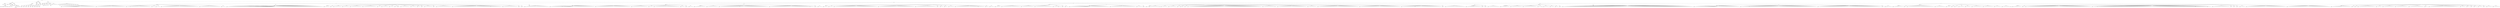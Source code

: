 digraph Tree {
	"t0" [label = "TEI"];
	"t1" [label = "teiHeader"];
	"t2" [label = "fileDesc"];
	"t3" [label = "titleStmt"];
	"t4" [label = "title"];
	"t5" [label = "title"];
	"t6" [label = "author"];
	"t7" [label = "persName"];
	"t8" [label = "forename"];
	"t9" [label = "nameLink"];
	"t10" [label = "surname"];
	"t11" [label = "nameLink"];
	"t12" [label = "surname"];
	"t13" [label = "publicationStmt"];
	"t14" [label = "publisher"];
	"t15" [label = "idno"];
	"t16" [label = "idno"];
	"t17" [label = "availability"];
	"t18" [label = "licence"];
	"t19" [label = "ab"];
	"t20" [label = "ref"];
	"t21" [label = "sourceDesc"];
	"t22" [label = "bibl"];
	"t23" [label = "name"];
	"t24" [label = "idno"];
	"t25" [label = "idno"];
	"t26" [label = "availability"];
	"t27" [label = "licence"];
	"t28" [label = "ab"];
	"t29" [label = "ref"];
	"t30" [label = "bibl"];
	"t31" [label = "date"];
	"t32" [label = "date"];
	"t33" [label = "idno"];
	"t34" [label = "profileDesc"];
	"t35" [label = "particDesc"];
	"t36" [label = "listPerson"];
	"t37" [label = "person"];
	"t38" [label = "persName"];
	"t39" [label = "person"];
	"t40" [label = "persName"];
	"t41" [label = "person"];
	"t42" [label = "persName"];
	"t43" [label = "person"];
	"t44" [label = "persName"];
	"t45" [label = "person"];
	"t46" [label = "persName"];
	"t47" [label = "person"];
	"t48" [label = "persName"];
	"t49" [label = "person"];
	"t50" [label = "persName"];
	"t51" [label = "person"];
	"t52" [label = "persName"];
	"t53" [label = "person"];
	"t54" [label = "persName"];
	"t55" [label = "textClass"];
	"t56" [label = "keywords"];
	"t57" [label = "term"];
	"t58" [label = "term"];
	"t59" [label = "classCode"];
	"t60" [label = "revisionDesc"];
	"t61" [label = "listChange"];
	"t62" [label = "change"];
	"t63" [label = "text"];
	"t64" [label = "front"];
	"t65" [label = "docTitle"];
	"t66" [label = "titlePart"];
	"t67" [label = "titlePart"];
	"t68" [label = "docDate"];
	"t69" [label = "docAuthor"];
	"t70" [label = "div"];
	"t71" [label = "div"];
	"t72" [label = "head"];
	"t73" [label = "p"];
	"t74" [label = "p"];
	"t75" [label = "div"];
	"t76" [label = "p"];
	"t77" [label = "div"];
	"t78" [label = "p"];
	"t79" [label = "performance"];
	"t80" [label = "ab"];
	"t81" [label = "div"];
	"t82" [label = "opener"];
	"t83" [label = "salute"];
	"t84" [label = "head"];
	"t85" [label = "p"];
	"t86" [label = "p"];
	"t87" [label = "p"];
	"t88" [label = "p"];
	"t89" [label = "castList"];
	"t90" [label = "head"];
	"t91" [label = "castItem"];
	"t92" [label = "role"];
	"t93" [label = "castItem"];
	"t94" [label = "role"];
	"t95" [label = "castItem"];
	"t96" [label = "role"];
	"t97" [label = "castItem"];
	"t98" [label = "role"];
	"t99" [label = "castItem"];
	"t100" [label = "role"];
	"t101" [label = "castItem"];
	"t102" [label = "role"];
	"t103" [label = "castItem"];
	"t104" [label = "role"];
	"t105" [label = "castItem"];
	"t106" [label = "role"];
	"t107" [label = "castItem"];
	"t108" [label = "role"];
	"t109" [label = "castItem"];
	"t110" [label = "role"];
	"t111" [label = "body"];
	"t112" [label = "div"];
	"t113" [label = "head"];
	"t114" [label = "div"];
	"t115" [label = "head"];
	"t116" [label = "sp"];
	"t117" [label = "speaker"];
	"t118" [label = "l"];
	"t119" [label = "l"];
	"t120" [label = "l"];
	"t121" [label = "l"];
	"t122" [label = "l"];
	"t123" [label = "l"];
	"t124" [label = "l"];
	"t125" [label = "l"];
	"t126" [label = "l"];
	"t127" [label = "l"];
	"t128" [label = "l"];
	"t129" [label = "l"];
	"t130" [label = "l"];
	"t131" [label = "l"];
	"t132" [label = "l"];
	"t133" [label = "l"];
	"t134" [label = "l"];
	"t135" [label = "l"];
	"t136" [label = "l"];
	"t137" [label = "l"];
	"t138" [label = "l"];
	"t139" [label = "l"];
	"t140" [label = "l"];
	"t141" [label = "l"];
	"t142" [label = "l"];
	"t143" [label = "l"];
	"t144" [label = "l"];
	"t145" [label = "l"];
	"t146" [label = "sp"];
	"t147" [label = "speaker"];
	"t148" [label = "l"];
	"t149" [label = "l"];
	"t150" [label = "l"];
	"t151" [label = "l"];
	"t152" [label = "l"];
	"t153" [label = "l"];
	"t154" [label = "l"];
	"t155" [label = "l"];
	"t156" [label = "l"];
	"t157" [label = "l"];
	"t158" [label = "l"];
	"t159" [label = "l"];
	"t160" [label = "l"];
	"t161" [label = "l"];
	"t162" [label = "l"];
	"t163" [label = "l"];
	"t164" [label = "l"];
	"t165" [label = "l"];
	"t166" [label = "l"];
	"t167" [label = "l"];
	"t168" [label = "l"];
	"t169" [label = "l"];
	"t170" [label = "l"];
	"t171" [label = "l"];
	"t172" [label = "sp"];
	"t173" [label = "speaker"];
	"t174" [label = "l"];
	"t175" [label = "l"];
	"t176" [label = "note"];
	"t177" [label = "l"];
	"t178" [label = "l"];
	"t179" [label = "l"];
	"t180" [label = "l"];
	"t181" [label = "l"];
	"t182" [label = "l"];
	"t183" [label = "l"];
	"t184" [label = "l"];
	"t185" [label = "l"];
	"t186" [label = "l"];
	"t187" [label = "l"];
	"t188" [label = "l"];
	"t189" [label = "l"];
	"t190" [label = "l"];
	"t191" [label = "l"];
	"t192" [label = "l"];
	"t193" [label = "l"];
	"t194" [label = "sp"];
	"t195" [label = "speaker"];
	"t196" [label = "l"];
	"t197" [label = "l"];
	"t198" [label = "sp"];
	"t199" [label = "speaker"];
	"t200" [label = "l"];
	"t201" [label = "l"];
	"t202" [label = "l"];
	"t203" [label = "sp"];
	"t204" [label = "speaker"];
	"t205" [label = "l"];
	"t206" [label = "l"];
	"t207" [label = "l"];
	"t208" [label = "l"];
	"t209" [label = "l"];
	"t210" [label = "l"];
	"t211" [label = "l"];
	"t212" [label = "l"];
	"t213" [label = "l"];
	"t214" [label = "l"];
	"t215" [label = "l"];
	"t216" [label = "l"];
	"t217" [label = "l"];
	"t218" [label = "l"];
	"t219" [label = "l"];
	"t220" [label = "l"];
	"t221" [label = "l"];
	"t222" [label = "l"];
	"t223" [label = "l"];
	"t224" [label = "l"];
	"t225" [label = "l"];
	"t226" [label = "l"];
	"t227" [label = "l"];
	"t228" [label = "l"];
	"t229" [label = "l"];
	"t230" [label = "l"];
	"t231" [label = "l"];
	"t232" [label = "l"];
	"t233" [label = "l"];
	"t234" [label = "l"];
	"t235" [label = "l"];
	"t236" [label = "sp"];
	"t237" [label = "speaker"];
	"t238" [label = "l"];
	"t239" [label = "l"];
	"t240" [label = "l"];
	"t241" [label = "l"];
	"t242" [label = "l"];
	"t243" [label = "l"];
	"t244" [label = "l"];
	"t245" [label = "l"];
	"t246" [label = "l"];
	"t247" [label = "l"];
	"t248" [label = "l"];
	"t249" [label = "l"];
	"t250" [label = "l"];
	"t251" [label = "l"];
	"t252" [label = "l"];
	"t253" [label = "l"];
	"t254" [label = "l"];
	"t255" [label = "sp"];
	"t256" [label = "speaker"];
	"t257" [label = "l"];
	"t258" [label = "l"];
	"t259" [label = "l"];
	"t260" [label = "div"];
	"t261" [label = "head"];
	"t262" [label = "sp"];
	"t263" [label = "speaker"];
	"t264" [label = "l"];
	"t265" [label = "l"];
	"t266" [label = "l"];
	"t267" [label = "l"];
	"t268" [label = "l"];
	"t269" [label = "l"];
	"t270" [label = "l"];
	"t271" [label = "l"];
	"t272" [label = "l"];
	"t273" [label = "l"];
	"t274" [label = "l"];
	"t275" [label = "l"];
	"t276" [label = "l"];
	"t277" [label = "l"];
	"t278" [label = "l"];
	"t279" [label = "l"];
	"t280" [label = "l"];
	"t281" [label = "l"];
	"t282" [label = "l"];
	"t283" [label = "l"];
	"t284" [label = "l"];
	"t285" [label = "l"];
	"t286" [label = "l"];
	"t287" [label = "l"];
	"t288" [label = "l"];
	"t289" [label = "l"];
	"t290" [label = "l"];
	"t291" [label = "l"];
	"t292" [label = "l"];
	"t293" [label = "l"];
	"t294" [label = "l"];
	"t295" [label = "l"];
	"t296" [label = "l"];
	"t297" [label = "l"];
	"t298" [label = "l"];
	"t299" [label = "l"];
	"t300" [label = "l"];
	"t301" [label = "l"];
	"t302" [label = "l"];
	"t303" [label = "l"];
	"t304" [label = "l"];
	"t305" [label = "l"];
	"t306" [label = "l"];
	"t307" [label = "l"];
	"t308" [label = "l"];
	"t309" [label = "l"];
	"t310" [label = "l"];
	"t311" [label = "l"];
	"t312" [label = "l"];
	"t313" [label = "l"];
	"t314" [label = "l"];
	"t315" [label = "l"];
	"t316" [label = "l"];
	"t317" [label = "l"];
	"t318" [label = "l"];
	"t319" [label = "l"];
	"t320" [label = "l"];
	"t321" [label = "l"];
	"t322" [label = "l"];
	"t323" [label = "l"];
	"t324" [label = "l"];
	"t325" [label = "l"];
	"t326" [label = "l"];
	"t327" [label = "l"];
	"t328" [label = "l"];
	"t329" [label = "l"];
	"t330" [label = "l"];
	"t331" [label = "l"];
	"t332" [label = "l"];
	"t333" [label = "l"];
	"t334" [label = "l"];
	"t335" [label = "l"];
	"t336" [label = "l"];
	"t337" [label = "l"];
	"t338" [label = "l"];
	"t339" [label = "l"];
	"t340" [label = "l"];
	"t341" [label = "l"];
	"t342" [label = "l"];
	"t343" [label = "l"];
	"t344" [label = "l"];
	"t345" [label = "div"];
	"t346" [label = "head"];
	"t347" [label = "sp"];
	"t348" [label = "speaker"];
	"t349" [label = "l"];
	"t350" [label = "l"];
	"t351" [label = "l"];
	"t352" [label = "l"];
	"t353" [label = "sp"];
	"t354" [label = "speaker"];
	"t355" [label = "l"];
	"t356" [label = "sp"];
	"t357" [label = "speaker"];
	"t358" [label = "l"];
	"t359" [label = "l"];
	"t360" [label = "l"];
	"t361" [label = "l"];
	"t362" [label = "l"];
	"t363" [label = "l"];
	"t364" [label = "sp"];
	"t365" [label = "speaker"];
	"t366" [label = "l"];
	"t367" [label = "l"];
	"t368" [label = "l"];
	"t369" [label = "l"];
	"t370" [label = "l"];
	"t371" [label = "sp"];
	"t372" [label = "speaker"];
	"t373" [label = "l"];
	"t374" [label = "l"];
	"t375" [label = "l"];
	"t376" [label = "l"];
	"t377" [label = "l"];
	"t378" [label = "l"];
	"t379" [label = "l"];
	"t380" [label = "l"];
	"t381" [label = "l"];
	"t382" [label = "sp"];
	"t383" [label = "speaker"];
	"t384" [label = "l"];
	"t385" [label = "l"];
	"t386" [label = "l"];
	"t387" [label = "l"];
	"t388" [label = "l"];
	"t389" [label = "l"];
	"t390" [label = "l"];
	"t391" [label = "l"];
	"t392" [label = "l"];
	"t393" [label = "l"];
	"t394" [label = "l"];
	"t395" [label = "sp"];
	"t396" [label = "speaker"];
	"t397" [label = "l"];
	"t398" [label = "l"];
	"t399" [label = "sp"];
	"t400" [label = "speaker"];
	"t401" [label = "l"];
	"t402" [label = "l"];
	"t403" [label = "l"];
	"t404" [label = "l"];
	"t405" [label = "l"];
	"t406" [label = "sp"];
	"t407" [label = "speaker"];
	"t408" [label = "l"];
	"t409" [label = "l"];
	"t410" [label = "l"];
	"t411" [label = "sp"];
	"t412" [label = "speaker"];
	"t413" [label = "l"];
	"t414" [label = "sp"];
	"t415" [label = "speaker"];
	"t416" [label = "l"];
	"t417" [label = "sp"];
	"t418" [label = "speaker"];
	"t419" [label = "l"];
	"t420" [label = "l"];
	"t421" [label = "l"];
	"t422" [label = "l"];
	"t423" [label = "l"];
	"t424" [label = "l"];
	"t425" [label = "l"];
	"t426" [label = "sp"];
	"t427" [label = "speaker"];
	"t428" [label = "l"];
	"t429" [label = "l"];
	"t430" [label = "l"];
	"t431" [label = "l"];
	"t432" [label = "sp"];
	"t433" [label = "speaker"];
	"t434" [label = "l"];
	"t435" [label = "l"];
	"t436" [label = "sp"];
	"t437" [label = "speaker"];
	"t438" [label = "l"];
	"t439" [label = "sp"];
	"t440" [label = "speaker"];
	"t441" [label = "l"];
	"t442" [label = "l"];
	"t443" [label = "l"];
	"t444" [label = "l"];
	"t445" [label = "l"];
	"t446" [label = "l"];
	"t447" [label = "sp"];
	"t448" [label = "speaker"];
	"t449" [label = "l"];
	"t450" [label = "sp"];
	"t451" [label = "speaker"];
	"t452" [label = "l"];
	"t453" [label = "l"];
	"t454" [label = "l"];
	"t455" [label = "l"];
	"t456" [label = "l"];
	"t457" [label = "l"];
	"t458" [label = "l"];
	"t459" [label = "l"];
	"t460" [label = "l"];
	"t461" [label = "l"];
	"t462" [label = "l"];
	"t463" [label = "l"];
	"t464" [label = "sp"];
	"t465" [label = "speaker"];
	"t466" [label = "l"];
	"t467" [label = "l"];
	"t468" [label = "l"];
	"t469" [label = "l"];
	"t470" [label = "l"];
	"t471" [label = "l"];
	"t472" [label = "l"];
	"t473" [label = "l"];
	"t474" [label = "l"];
	"t475" [label = "l"];
	"t476" [label = "l"];
	"t477" [label = "l"];
	"t478" [label = "l"];
	"t479" [label = "l"];
	"t480" [label = "l"];
	"t481" [label = "l"];
	"t482" [label = "l"];
	"t483" [label = "l"];
	"t484" [label = "l"];
	"t485" [label = "l"];
	"t486" [label = "l"];
	"t487" [label = "l"];
	"t488" [label = "l"];
	"t489" [label = "l"];
	"t490" [label = "l"];
	"t491" [label = "l"];
	"t492" [label = "l"];
	"t493" [label = "l"];
	"t494" [label = "l"];
	"t495" [label = "l"];
	"t496" [label = "l"];
	"t497" [label = "note"];
	"t498" [label = "l"];
	"t499" [label = "l"];
	"t500" [label = "l"];
	"t501" [label = "l"];
	"t502" [label = "l"];
	"t503" [label = "l"];
	"t504" [label = "l"];
	"t505" [label = "l"];
	"t506" [label = "l"];
	"t507" [label = "sp"];
	"t508" [label = "speaker"];
	"t509" [label = "l"];
	"t510" [label = "l"];
	"t511" [label = "l"];
	"t512" [label = "l"];
	"t513" [label = "l"];
	"t514" [label = "l"];
	"t515" [label = "l"];
	"t516" [label = "l"];
	"t517" [label = "l"];
	"t518" [label = "l"];
	"t519" [label = "l"];
	"t520" [label = "l"];
	"t521" [label = "sp"];
	"t522" [label = "speaker"];
	"t523" [label = "l"];
	"t524" [label = "sp"];
	"t525" [label = "speaker"];
	"t526" [label = "l"];
	"t527" [label = "div"];
	"t528" [label = "head"];
	"t529" [label = "sp"];
	"t530" [label = "speaker"];
	"t531" [label = "l"];
	"t532" [label = "l"];
	"t533" [label = "l"];
	"t534" [label = "l"];
	"t535" [label = "l"];
	"t536" [label = "l"];
	"t537" [label = "l"];
	"t538" [label = "l"];
	"t539" [label = "l"];
	"t540" [label = "l"];
	"t541" [label = "l"];
	"t542" [label = "l"];
	"t543" [label = "l"];
	"t544" [label = "l"];
	"t545" [label = "l"];
	"t546" [label = "l"];
	"t547" [label = "l"];
	"t548" [label = "l"];
	"t549" [label = "l"];
	"t550" [label = "l"];
	"t551" [label = "div"];
	"t552" [label = "head"];
	"t553" [label = "div"];
	"t554" [label = "head"];
	"t555" [label = "sp"];
	"t556" [label = "speaker"];
	"t557" [label = "l"];
	"t558" [label = "l"];
	"t559" [label = "l"];
	"t560" [label = "l"];
	"t561" [label = "l"];
	"t562" [label = "l"];
	"t563" [label = "l"];
	"t564" [label = "l"];
	"t565" [label = "l"];
	"t566" [label = "note"];
	"t567" [label = "l"];
	"t568" [label = "l"];
	"t569" [label = "l"];
	"t570" [label = "l"];
	"t571" [label = "l"];
	"t572" [label = "l"];
	"t573" [label = "l"];
	"t574" [label = "l"];
	"t575" [label = "l"];
	"t576" [label = "l"];
	"t577" [label = "l"];
	"t578" [label = "l"];
	"t579" [label = "l"];
	"t580" [label = "l"];
	"t581" [label = "l"];
	"t582" [label = "l"];
	"t583" [label = "l"];
	"t584" [label = "l"];
	"t585" [label = "l"];
	"t586" [label = "l"];
	"t587" [label = "l"];
	"t588" [label = "l"];
	"t589" [label = "l"];
	"t590" [label = "l"];
	"t591" [label = "l"];
	"t592" [label = "l"];
	"t593" [label = "l"];
	"t594" [label = "sp"];
	"t595" [label = "speaker"];
	"t596" [label = "l"];
	"t597" [label = "l"];
	"t598" [label = "l"];
	"t599" [label = "l"];
	"t600" [label = "l"];
	"t601" [label = "l"];
	"t602" [label = "l"];
	"t603" [label = "l"];
	"t604" [label = "l"];
	"t605" [label = "l"];
	"t606" [label = "l"];
	"t607" [label = "l"];
	"t608" [label = "l"];
	"t609" [label = "l"];
	"t610" [label = "l"];
	"t611" [label = "l"];
	"t612" [label = "l"];
	"t613" [label = "l"];
	"t614" [label = "l"];
	"t615" [label = "l"];
	"t616" [label = "l"];
	"t617" [label = "l"];
	"t618" [label = "l"];
	"t619" [label = "l"];
	"t620" [label = "l"];
	"t621" [label = "l"];
	"t622" [label = "l"];
	"t623" [label = "l"];
	"t624" [label = "l"];
	"t625" [label = "sp"];
	"t626" [label = "speaker"];
	"t627" [label = "l"];
	"t628" [label = "l"];
	"t629" [label = "l"];
	"t630" [label = "l"];
	"t631" [label = "l"];
	"t632" [label = "l"];
	"t633" [label = "l"];
	"t634" [label = "l"];
	"t635" [label = "l"];
	"t636" [label = "l"];
	"t637" [label = "l"];
	"t638" [label = "l"];
	"t639" [label = "l"];
	"t640" [label = "sp"];
	"t641" [label = "speaker"];
	"t642" [label = "l"];
	"t643" [label = "l"];
	"t644" [label = "l"];
	"t645" [label = "sp"];
	"t646" [label = "speaker"];
	"t647" [label = "l"];
	"t648" [label = "l"];
	"t649" [label = "l"];
	"t650" [label = "l"];
	"t651" [label = "l"];
	"t652" [label = "l"];
	"t653" [label = "l"];
	"t654" [label = "l"];
	"t655" [label = "l"];
	"t656" [label = "l"];
	"t657" [label = "l"];
	"t658" [label = "l"];
	"t659" [label = "l"];
	"t660" [label = "l"];
	"t661" [label = "l"];
	"t662" [label = "l"];
	"t663" [label = "l"];
	"t664" [label = "l"];
	"t665" [label = "l"];
	"t666" [label = "l"];
	"t667" [label = "l"];
	"t668" [label = "sp"];
	"t669" [label = "speaker"];
	"t670" [label = "l"];
	"t671" [label = "l"];
	"t672" [label = "l"];
	"t673" [label = "sp"];
	"t674" [label = "speaker"];
	"t675" [label = "l"];
	"t676" [label = "sp"];
	"t677" [label = "speaker"];
	"t678" [label = "l"];
	"t679" [label = "l"];
	"t680" [label = "l"];
	"t681" [label = "div"];
	"t682" [label = "head"];
	"t683" [label = "sp"];
	"t684" [label = "speaker"];
	"t685" [label = "l"];
	"t686" [label = "l"];
	"t687" [label = "l"];
	"t688" [label = "l"];
	"t689" [label = "l"];
	"t690" [label = "l"];
	"t691" [label = "l"];
	"t692" [label = "l"];
	"t693" [label = "l"];
	"t694" [label = "sp"];
	"t695" [label = "speaker"];
	"t696" [label = "l"];
	"t697" [label = "l"];
	"t698" [label = "l"];
	"t699" [label = "l"];
	"t700" [label = "l"];
	"t701" [label = "l"];
	"t702" [label = "l"];
	"t703" [label = "l"];
	"t704" [label = "l"];
	"t705" [label = "sp"];
	"t706" [label = "speaker"];
	"t707" [label = "l"];
	"t708" [label = "l"];
	"t709" [label = "l"];
	"t710" [label = "l"];
	"t711" [label = "l"];
	"t712" [label = "l"];
	"t713" [label = "l"];
	"t714" [label = "l"];
	"t715" [label = "l"];
	"t716" [label = "l"];
	"t717" [label = "l"];
	"t718" [label = "l"];
	"t719" [label = "l"];
	"t720" [label = "l"];
	"t721" [label = "l"];
	"t722" [label = "l"];
	"t723" [label = "note"];
	"t724" [label = "l"];
	"t725" [label = "l"];
	"t726" [label = "l"];
	"t727" [label = "l"];
	"t728" [label = "l"];
	"t729" [label = "l"];
	"t730" [label = "l"];
	"t731" [label = "l"];
	"t732" [label = "l"];
	"t733" [label = "l"];
	"t734" [label = "l"];
	"t735" [label = "l"];
	"t736" [label = "l"];
	"t737" [label = "l"];
	"t738" [label = "l"];
	"t739" [label = "l"];
	"t740" [label = "l"];
	"t741" [label = "l"];
	"t742" [label = "l"];
	"t743" [label = "l"];
	"t744" [label = "l"];
	"t745" [label = "l"];
	"t746" [label = "l"];
	"t747" [label = "l"];
	"t748" [label = "sp"];
	"t749" [label = "speaker"];
	"t750" [label = "l"];
	"t751" [label = "l"];
	"t752" [label = "l"];
	"t753" [label = "l"];
	"t754" [label = "l"];
	"t755" [label = "l"];
	"t756" [label = "l"];
	"t757" [label = "l"];
	"t758" [label = "l"];
	"t759" [label = "l"];
	"t760" [label = "l"];
	"t761" [label = "l"];
	"t762" [label = "l"];
	"t763" [label = "l"];
	"t764" [label = "l"];
	"t765" [label = "l"];
	"t766" [label = "l"];
	"t767" [label = "l"];
	"t768" [label = "l"];
	"t769" [label = "l"];
	"t770" [label = "l"];
	"t771" [label = "l"];
	"t772" [label = "l"];
	"t773" [label = "l"];
	"t774" [label = "l"];
	"t775" [label = "l"];
	"t776" [label = "l"];
	"t777" [label = "l"];
	"t778" [label = "l"];
	"t779" [label = "l"];
	"t780" [label = "l"];
	"t781" [label = "l"];
	"t782" [label = "l"];
	"t783" [label = "note"];
	"t784" [label = "l"];
	"t785" [label = "l"];
	"t786" [label = "l"];
	"t787" [label = "sp"];
	"t788" [label = "speaker"];
	"t789" [label = "l"];
	"t790" [label = "sp"];
	"t791" [label = "speaker"];
	"t792" [label = "l"];
	"t793" [label = "l"];
	"t794" [label = "l"];
	"t795" [label = "div"];
	"t796" [label = "head"];
	"t797" [label = "sp"];
	"t798" [label = "speaker"];
	"t799" [label = "l"];
	"t800" [label = "l"];
	"t801" [label = "l"];
	"t802" [label = "sp"];
	"t803" [label = "speaker"];
	"t804" [label = "l"];
	"t805" [label = "l"];
	"t806" [label = "l"];
	"t807" [label = "sp"];
	"t808" [label = "speaker"];
	"t809" [label = "l"];
	"t810" [label = "l"];
	"t811" [label = "l"];
	"t812" [label = "l"];
	"t813" [label = "l"];
	"t814" [label = "l"];
	"t815" [label = "l"];
	"t816" [label = "l"];
	"t817" [label = "l"];
	"t818" [label = "l"];
	"t819" [label = "l"];
	"t820" [label = "l"];
	"t821" [label = "l"];
	"t822" [label = "l"];
	"t823" [label = "l"];
	"t824" [label = "l"];
	"t825" [label = "l"];
	"t826" [label = "l"];
	"t827" [label = "l"];
	"t828" [label = "l"];
	"t829" [label = "l"];
	"t830" [label = "l"];
	"t831" [label = "l"];
	"t832" [label = "l"];
	"t833" [label = "l"];
	"t834" [label = "l"];
	"t835" [label = "l"];
	"t836" [label = "l"];
	"t837" [label = "l"];
	"t838" [label = "l"];
	"t839" [label = "l"];
	"t840" [label = "l"];
	"t841" [label = "l"];
	"t842" [label = "l"];
	"t843" [label = "l"];
	"t844" [label = "l"];
	"t845" [label = "sp"];
	"t846" [label = "speaker"];
	"t847" [label = "l"];
	"t848" [label = "l"];
	"t849" [label = "l"];
	"t850" [label = "l"];
	"t851" [label = "l"];
	"t852" [label = "l"];
	"t853" [label = "l"];
	"t854" [label = "l"];
	"t855" [label = "l"];
	"t856" [label = "l"];
	"t857" [label = "l"];
	"t858" [label = "l"];
	"t859" [label = "l"];
	"t860" [label = "l"];
	"t861" [label = "l"];
	"t862" [label = "l"];
	"t863" [label = "l"];
	"t864" [label = "l"];
	"t865" [label = "l"];
	"t866" [label = "l"];
	"t867" [label = "l"];
	"t868" [label = "l"];
	"t869" [label = "l"];
	"t870" [label = "l"];
	"t871" [label = "l"];
	"t872" [label = "l"];
	"t873" [label = "l"];
	"t874" [label = "l"];
	"t875" [label = "l"];
	"t876" [label = "l"];
	"t877" [label = "sp"];
	"t878" [label = "speaker"];
	"t879" [label = "l"];
	"t880" [label = "l"];
	"t881" [label = "l"];
	"t882" [label = "l"];
	"t883" [label = "l"];
	"t884" [label = "l"];
	"t885" [label = "l"];
	"t886" [label = "l"];
	"t887" [label = "l"];
	"t888" [label = "l"];
	"t889" [label = "l"];
	"t890" [label = "l"];
	"t891" [label = "l"];
	"t892" [label = "l"];
	"t893" [label = "l"];
	"t894" [label = "l"];
	"t895" [label = "l"];
	"t896" [label = "sp"];
	"t897" [label = "speaker"];
	"t898" [label = "l"];
	"t899" [label = "sp"];
	"t900" [label = "speaker"];
	"t901" [label = "l"];
	"t902" [label = "l"];
	"t903" [label = "sp"];
	"t904" [label = "speaker"];
	"t905" [label = "l"];
	"t906" [label = "l"];
	"t907" [label = "sp"];
	"t908" [label = "speaker"];
	"t909" [label = "l"];
	"t910" [label = "l"];
	"t911" [label = "l"];
	"t912" [label = "l"];
	"t913" [label = "sp"];
	"t914" [label = "speaker"];
	"t915" [label = "l"];
	"t916" [label = "l"];
	"t917" [label = "l"];
	"t918" [label = "l"];
	"t919" [label = "l"];
	"t920" [label = "l"];
	"t921" [label = "l"];
	"t922" [label = "l"];
	"t923" [label = "l"];
	"t924" [label = "l"];
	"t925" [label = "l"];
	"t926" [label = "l"];
	"t927" [label = "l"];
	"t928" [label = "l"];
	"t929" [label = "l"];
	"t930" [label = "l"];
	"t931" [label = "l"];
	"t932" [label = "l"];
	"t933" [label = "stage"];
	"t934" [label = "l"];
	"t935" [label = "l"];
	"t936" [label = "l"];
	"t937" [label = "l"];
	"t938" [label = "l"];
	"t939" [label = "sp"];
	"t940" [label = "speaker"];
	"t941" [label = "l"];
	"t942" [label = "l"];
	"t943" [label = "sp"];
	"t944" [label = "speaker"];
	"t945" [label = "l"];
	"t946" [label = "l"];
	"t947" [label = "l"];
	"t948" [label = "div"];
	"t949" [label = "head"];
	"t950" [label = "div"];
	"t951" [label = "head"];
	"t952" [label = "sp"];
	"t953" [label = "speaker"];
	"t954" [label = "l"];
	"t955" [label = "l"];
	"t956" [label = "l"];
	"t957" [label = "l"];
	"t958" [label = "sp"];
	"t959" [label = "speaker"];
	"t960" [label = "l"];
	"t961" [label = "l"];
	"t962" [label = "l"];
	"t963" [label = "l"];
	"t964" [label = "l"];
	"t965" [label = "l"];
	"t966" [label = "l"];
	"t967" [label = "l"];
	"t968" [label = "l"];
	"t969" [label = "l"];
	"t970" [label = "l"];
	"t971" [label = "l"];
	"t972" [label = "l"];
	"t973" [label = "l"];
	"t974" [label = "l"];
	"t975" [label = "sp"];
	"t976" [label = "speaker"];
	"t977" [label = "l"];
	"t978" [label = "l"];
	"t979" [label = "l"];
	"t980" [label = "l"];
	"t981" [label = "l"];
	"t982" [label = "l"];
	"t983" [label = "l"];
	"t984" [label = "l"];
	"t985" [label = "l"];
	"t986" [label = "l"];
	"t987" [label = "sp"];
	"t988" [label = "speaker"];
	"t989" [label = "l"];
	"t990" [label = "l"];
	"t991" [label = "l"];
	"t992" [label = "l"];
	"t993" [label = "l"];
	"t994" [label = "l"];
	"t995" [label = "l"];
	"t996" [label = "l"];
	"t997" [label = "l"];
	"t998" [label = "l"];
	"t999" [label = "l"];
	"t1000" [label = "l"];
	"t1001" [label = "l"];
	"t1002" [label = "l"];
	"t1003" [label = "sp"];
	"t1004" [label = "speaker"];
	"t1005" [label = "l"];
	"t1006" [label = "l"];
	"t1007" [label = "l"];
	"t1008" [label = "stage"];
	"t1009" [label = "l"];
	"t1010" [label = "l"];
	"t1011" [label = "sp"];
	"t1012" [label = "speaker"];
	"t1013" [label = "l"];
	"t1014" [label = "sp"];
	"t1015" [label = "speaker"];
	"t1016" [label = "l"];
	"t1017" [label = "l"];
	"t1018" [label = "div"];
	"t1019" [label = "head"];
	"t1020" [label = "sp"];
	"t1021" [label = "speaker"];
	"t1022" [label = "l"];
	"t1023" [label = "l"];
	"t1024" [label = "l"];
	"t1025" [label = "l"];
	"t1026" [label = "l"];
	"t1027" [label = "l"];
	"t1028" [label = "l"];
	"t1029" [label = "l"];
	"t1030" [label = "l"];
	"t1031" [label = "l"];
	"t1032" [label = "l"];
	"t1033" [label = "l"];
	"t1034" [label = "l"];
	"t1035" [label = "l"];
	"t1036" [label = "l"];
	"t1037" [label = "l"];
	"t1038" [label = "l"];
	"t1039" [label = "l"];
	"t1040" [label = "l"];
	"t1041" [label = "l"];
	"t1042" [label = "l"];
	"t1043" [label = "l"];
	"t1044" [label = "l"];
	"t1045" [label = "l"];
	"t1046" [label = "l"];
	"t1047" [label = "l"];
	"t1048" [label = "l"];
	"t1049" [label = "l"];
	"t1050" [label = "l"];
	"t1051" [label = "l"];
	"t1052" [label = "l"];
	"t1053" [label = "l"];
	"t1054" [label = "l"];
	"t1055" [label = "sp"];
	"t1056" [label = "speaker"];
	"t1057" [label = "l"];
	"t1058" [label = "l"];
	"t1059" [label = "l"];
	"t1060" [label = "l"];
	"t1061" [label = "l"];
	"t1062" [label = "l"];
	"t1063" [label = "l"];
	"t1064" [label = "l"];
	"t1065" [label = "l"];
	"t1066" [label = "l"];
	"t1067" [label = "l"];
	"t1068" [label = "l"];
	"t1069" [label = "l"];
	"t1070" [label = "l"];
	"t1071" [label = "l"];
	"t1072" [label = "l"];
	"t1073" [label = "l"];
	"t1074" [label = "l"];
	"t1075" [label = "l"];
	"t1076" [label = "l"];
	"t1077" [label = "l"];
	"t1078" [label = "sp"];
	"t1079" [label = "speaker"];
	"t1080" [label = "l"];
	"t1081" [label = "l"];
	"t1082" [label = "l"];
	"t1083" [label = "l"];
	"t1084" [label = "sp"];
	"t1085" [label = "speaker"];
	"t1086" [label = "l"];
	"t1087" [label = "div"];
	"t1088" [label = "head"];
	"t1089" [label = "sp"];
	"t1090" [label = "speaker"];
	"t1091" [label = "l"];
	"t1092" [label = "sp"];
	"t1093" [label = "speaker"];
	"t1094" [label = "l"];
	"t1095" [label = "l"];
	"t1096" [label = "l"];
	"t1097" [label = "l"];
	"t1098" [label = "l"];
	"t1099" [label = "l"];
	"t1100" [label = "l"];
	"t1101" [label = "stage"];
	"t1102" [label = "sp"];
	"t1103" [label = "speaker"];
	"t1104" [label = "l"];
	"t1105" [label = "l"];
	"t1106" [label = "l"];
	"t1107" [label = "l"];
	"t1108" [label = "l"];
	"t1109" [label = "sp"];
	"t1110" [label = "speaker"];
	"t1111" [label = "l"];
	"t1112" [label = "l"];
	"t1113" [label = "l"];
	"t1114" [label = "l"];
	"t1115" [label = "l"];
	"t1116" [label = "l"];
	"t1117" [label = "sp"];
	"t1118" [label = "speaker"];
	"t1119" [label = "l"];
	"t1120" [label = "sp"];
	"t1121" [label = "speaker"];
	"t1122" [label = "note"];
	"t1123" [label = "l"];
	"t1124" [label = "sp"];
	"t1125" [label = "speaker"];
	"t1126" [label = "l"];
	"t1127" [label = "sp"];
	"t1128" [label = "speaker"];
	"t1129" [label = "l"];
	"t1130" [label = "l"];
	"t1131" [label = "l"];
	"t1132" [label = "l"];
	"t1133" [label = "l"];
	"t1134" [label = "l"];
	"t1135" [label = "l"];
	"t1136" [label = "l"];
	"t1137" [label = "l"];
	"t1138" [label = "l"];
	"t1139" [label = "l"];
	"t1140" [label = "l"];
	"t1141" [label = "l"];
	"t1142" [label = "l"];
	"t1143" [label = "l"];
	"t1144" [label = "l"];
	"t1145" [label = "l"];
	"t1146" [label = "l"];
	"t1147" [label = "l"];
	"t1148" [label = "l"];
	"t1149" [label = "l"];
	"t1150" [label = "l"];
	"t1151" [label = "l"];
	"t1152" [label = "l"];
	"t1153" [label = "l"];
	"t1154" [label = "l"];
	"t1155" [label = "l"];
	"t1156" [label = "l"];
	"t1157" [label = "l"];
	"t1158" [label = "l"];
	"t1159" [label = "l"];
	"t1160" [label = "l"];
	"t1161" [label = "l"];
	"t1162" [label = "l"];
	"t1163" [label = "l"];
	"t1164" [label = "l"];
	"t1165" [label = "l"];
	"t1166" [label = "l"];
	"t1167" [label = "l"];
	"t1168" [label = "l"];
	"t1169" [label = "l"];
	"t1170" [label = "l"];
	"t1171" [label = "l"];
	"t1172" [label = "l"];
	"t1173" [label = "l"];
	"t1174" [label = "l"];
	"t1175" [label = "l"];
	"t1176" [label = "l"];
	"t1177" [label = "l"];
	"t1178" [label = "l"];
	"t1179" [label = "l"];
	"t1180" [label = "l"];
	"t1181" [label = "l"];
	"t1182" [label = "l"];
	"t1183" [label = "l"];
	"t1184" [label = "l"];
	"t1185" [label = "l"];
	"t1186" [label = "l"];
	"t1187" [label = "l"];
	"t1188" [label = "l"];
	"t1189" [label = "l"];
	"t1190" [label = "l"];
	"t1191" [label = "sp"];
	"t1192" [label = "speaker"];
	"t1193" [label = "l"];
	"t1194" [label = "l"];
	"t1195" [label = "l"];
	"t1196" [label = "l"];
	"t1197" [label = "l"];
	"t1198" [label = "l"];
	"t1199" [label = "l"];
	"t1200" [label = "l"];
	"t1201" [label = "l"];
	"t1202" [label = "note"];
	"t1203" [label = "l"];
	"t1204" [label = "sp"];
	"t1205" [label = "speaker"];
	"t1206" [label = "l"];
	"t1207" [label = "l"];
	"t1208" [label = "l"];
	"t1209" [label = "l"];
	"t1210" [label = "l"];
	"t1211" [label = "l"];
	"t1212" [label = "l"];
	"t1213" [label = "l"];
	"t1214" [label = "l"];
	"t1215" [label = "l"];
	"t1216" [label = "l"];
	"t1217" [label = "l"];
	"t1218" [label = "l"];
	"t1219" [label = "l"];
	"t1220" [label = "l"];
	"t1221" [label = "l"];
	"t1222" [label = "l"];
	"t1223" [label = "l"];
	"t1224" [label = "l"];
	"t1225" [label = "l"];
	"t1226" [label = "l"];
	"t1227" [label = "l"];
	"t1228" [label = "l"];
	"t1229" [label = "l"];
	"t1230" [label = "sp"];
	"t1231" [label = "speaker"];
	"t1232" [label = "l"];
	"t1233" [label = "l"];
	"t1234" [label = "l"];
	"t1235" [label = "l"];
	"t1236" [label = "l"];
	"t1237" [label = "l"];
	"t1238" [label = "l"];
	"t1239" [label = "sp"];
	"t1240" [label = "speaker"];
	"t1241" [label = "l"];
	"t1242" [label = "l"];
	"t1243" [label = "l"];
	"t1244" [label = "l"];
	"t1245" [label = "l"];
	"t1246" [label = "l"];
	"t1247" [label = "l"];
	"t1248" [label = "l"];
	"t1249" [label = "l"];
	"t1250" [label = "l"];
	"t1251" [label = "l"];
	"t1252" [label = "l"];
	"t1253" [label = "l"];
	"t1254" [label = "l"];
	"t1255" [label = "l"];
	"t1256" [label = "l"];
	"t1257" [label = "l"];
	"t1258" [label = "l"];
	"t1259" [label = "l"];
	"t1260" [label = "l"];
	"t1261" [label = "l"];
	"t1262" [label = "l"];
	"t1263" [label = "l"];
	"t1264" [label = "l"];
	"t1265" [label = "l"];
	"t1266" [label = "l"];
	"t1267" [label = "l"];
	"t1268" [label = "l"];
	"t1269" [label = "l"];
	"t1270" [label = "l"];
	"t1271" [label = "l"];
	"t1272" [label = "l"];
	"t1273" [label = "l"];
	"t1274" [label = "l"];
	"t1275" [label = "sp"];
	"t1276" [label = "speaker"];
	"t1277" [label = "l"];
	"t1278" [label = "l"];
	"t1279" [label = "l"];
	"t1280" [label = "l"];
	"t1281" [label = "l"];
	"t1282" [label = "l"];
	"t1283" [label = "l"];
	"t1284" [label = "l"];
	"t1285" [label = "l"];
	"t1286" [label = "l"];
	"t1287" [label = "l"];
	"t1288" [label = "l"];
	"t1289" [label = "l"];
	"t1290" [label = "l"];
	"t1291" [label = "l"];
	"t1292" [label = "l"];
	"t1293" [label = "l"];
	"t1294" [label = "l"];
	"t1295" [label = "l"];
	"t1296" [label = "l"];
	"t1297" [label = "l"];
	"t1298" [label = "l"];
	"t1299" [label = "l"];
	"t1300" [label = "l"];
	"t1301" [label = "l"];
	"t1302" [label = "l"];
	"t1303" [label = "l"];
	"t1304" [label = "l"];
	"t1305" [label = "l"];
	"t1306" [label = "l"];
	"t1307" [label = "l"];
	"t1308" [label = "l"];
	"t1309" [label = "l"];
	"t1310" [label = "l"];
	"t1311" [label = "sp"];
	"t1312" [label = "speaker"];
	"t1313" [label = "l"];
	"t1314" [label = "l"];
	"t1315" [label = "l"];
	"t1316" [label = "l"];
	"t1317" [label = "l"];
	"t1318" [label = "l"];
	"t1319" [label = "l"];
	"t1320" [label = "l"];
	"t1321" [label = "l"];
	"t1322" [label = "l"];
	"t1323" [label = "stage"];
	"t1324" [label = "l"];
	"t1325" [label = "l"];
	"t1326" [label = "l"];
	"t1327" [label = "l"];
	"t1328" [label = "l"];
	"t1329" [label = "l"];
	"t1330" [label = "l"];
	"t1331" [label = "l"];
	"t1332" [label = "l"];
	"t1333" [label = "l"];
	"t1334" [label = "l"];
	"t1335" [label = "l"];
	"t1336" [label = "l"];
	"t1337" [label = "l"];
	"t1338" [label = "l"];
	"t1339" [label = "l"];
	"t1340" [label = "l"];
	"t1341" [label = "l"];
	"t1342" [label = "l"];
	"t1343" [label = "l"];
	"t1344" [label = "l"];
	"t1345" [label = "l"];
	"t1346" [label = "sp"];
	"t1347" [label = "speaker"];
	"t1348" [label = "l"];
	"t1349" [label = "sp"];
	"t1350" [label = "speaker"];
	"t1351" [label = "l"];
	"t1352" [label = "l"];
	"t1353" [label = "l"];
	"t1354" [label = "l"];
	"t1355" [label = "l"];
	"t1356" [label = "l"];
	"t1357" [label = "l"];
	"t1358" [label = "l"];
	"t1359" [label = "l"];
	"t1360" [label = "l"];
	"t1361" [label = "l"];
	"t1362" [label = "l"];
	"t1363" [label = "l"];
	"t1364" [label = "l"];
	"t1365" [label = "l"];
	"t1366" [label = "l"];
	"t1367" [label = "div"];
	"t1368" [label = "head"];
	"t1369" [label = "stage"];
	"t1370" [label = "sp"];
	"t1371" [label = "speaker"];
	"t1372" [label = "l"];
	"t1373" [label = "l"];
	"t1374" [label = "l"];
	"t1375" [label = "l"];
	"t1376" [label = "l"];
	"t1377" [label = "l"];
	"t1378" [label = "l"];
	"t1379" [label = "l"];
	"t1380" [label = "l"];
	"t1381" [label = "l"];
	"t1382" [label = "l"];
	"t1383" [label = "l"];
	"t1384" [label = "sp"];
	"t1385" [label = "speaker"];
	"t1386" [label = "l"];
	"t1387" [label = "sp"];
	"t1388" [label = "speaker"];
	"t1389" [label = "l"];
	"t1390" [label = "sp"];
	"t1391" [label = "speaker"];
	"t1392" [label = "l"];
	"t1393" [label = "l"];
	"t1394" [label = "l"];
	"t1395" [label = "l"];
	"t1396" [label = "l"];
	"t1397" [label = "l"];
	"t1398" [label = "l"];
	"t1399" [label = "l"];
	"t1400" [label = "l"];
	"t1401" [label = "div"];
	"t1402" [label = "head"];
	"t1403" [label = "div"];
	"t1404" [label = "head"];
	"t1405" [label = "stage"];
	"t1406" [label = "sp"];
	"t1407" [label = "speaker"];
	"t1408" [label = "l"];
	"t1409" [label = "l"];
	"t1410" [label = "l"];
	"t1411" [label = "l"];
	"t1412" [label = "l"];
	"t1413" [label = "l"];
	"t1414" [label = "l"];
	"t1415" [label = "sp"];
	"t1416" [label = "speaker"];
	"t1417" [label = "l"];
	"t1418" [label = "l"];
	"t1419" [label = "l"];
	"t1420" [label = "l"];
	"t1421" [label = "l"];
	"t1422" [label = "l"];
	"t1423" [label = "l"];
	"t1424" [label = "l"];
	"t1425" [label = "l"];
	"t1426" [label = "sp"];
	"t1427" [label = "speaker"];
	"t1428" [label = "l"];
	"t1429" [label = "l"];
	"t1430" [label = "l"];
	"t1431" [label = "l"];
	"t1432" [label = "l"];
	"t1433" [label = "l"];
	"t1434" [label = "l"];
	"t1435" [label = "l"];
	"t1436" [label = "l"];
	"t1437" [label = "l"];
	"t1438" [label = "l"];
	"t1439" [label = "sp"];
	"t1440" [label = "speaker"];
	"t1441" [label = "l"];
	"t1442" [label = "l"];
	"t1443" [label = "stage"];
	"t1444" [label = "sp"];
	"t1445" [label = "speaker"];
	"t1446" [label = "l"];
	"t1447" [label = "l"];
	"t1448" [label = "l"];
	"t1449" [label = "l"];
	"t1450" [label = "sp"];
	"t1451" [label = "speaker"];
	"t1452" [label = "l"];
	"t1453" [label = "l"];
	"t1454" [label = "l"];
	"t1455" [label = "sp"];
	"t1456" [label = "speaker"];
	"t1457" [label = "l"];
	"t1458" [label = "l"];
	"t1459" [label = "sp"];
	"t1460" [label = "speaker"];
	"t1461" [label = "l"];
	"t1462" [label = "div"];
	"t1463" [label = "head"];
	"t1464" [label = "sp"];
	"t1465" [label = "speaker"];
	"t1466" [label = "l"];
	"t1467" [label = "l"];
	"t1468" [label = "l"];
	"t1469" [label = "l"];
	"t1470" [label = "l"];
	"t1471" [label = "l"];
	"t1472" [label = "l"];
	"t1473" [label = "l"];
	"t1474" [label = "l"];
	"t1475" [label = "l"];
	"t1476" [label = "l"];
	"t1477" [label = "l"];
	"t1478" [label = "l"];
	"t1479" [label = "l"];
	"t1480" [label = "l"];
	"t1481" [label = "l"];
	"t1482" [label = "l"];
	"t1483" [label = "l"];
	"t1484" [label = "l"];
	"t1485" [label = "l"];
	"t1486" [label = "l"];
	"t1487" [label = "l"];
	"t1488" [label = "l"];
	"t1489" [label = "l"];
	"t1490" [label = "l"];
	"t1491" [label = "l"];
	"t1492" [label = "l"];
	"t1493" [label = "l"];
	"t1494" [label = "l"];
	"t1495" [label = "l"];
	"t1496" [label = "l"];
	"t1497" [label = "l"];
	"t1498" [label = "l"];
	"t1499" [label = "l"];
	"t1500" [label = "l"];
	"t1501" [label = "l"];
	"t1502" [label = "l"];
	"t1503" [label = "l"];
	"t1504" [label = "l"];
	"t1505" [label = "l"];
	"t1506" [label = "l"];
	"t1507" [label = "l"];
	"t1508" [label = "l"];
	"t1509" [label = "l"];
	"t1510" [label = "l"];
	"t1511" [label = "l"];
	"t1512" [label = "l"];
	"t1513" [label = "l"];
	"t1514" [label = "l"];
	"t1515" [label = "l"];
	"t1516" [label = "l"];
	"t1517" [label = "l"];
	"t1518" [label = "l"];
	"t1519" [label = "l"];
	"t1520" [label = "l"];
	"t1521" [label = "l"];
	"t1522" [label = "l"];
	"t1523" [label = "l"];
	"t1524" [label = "l"];
	"t1525" [label = "l"];
	"t1526" [label = "l"];
	"t1527" [label = "l"];
	"t1528" [label = "l"];
	"t1529" [label = "l"];
	"t1530" [label = "l"];
	"t1531" [label = "l"];
	"t1532" [label = "l"];
	"t1533" [label = "l"];
	"t1534" [label = "l"];
	"t1535" [label = "l"];
	"t1536" [label = "l"];
	"t1537" [label = "l"];
	"t1538" [label = "l"];
	"t1539" [label = "l"];
	"t1540" [label = "l"];
	"t1541" [label = "l"];
	"t1542" [label = "l"];
	"t1543" [label = "l"];
	"t1544" [label = "l"];
	"t1545" [label = "l"];
	"t1546" [label = "l"];
	"t1547" [label = "l"];
	"t1548" [label = "l"];
	"t1549" [label = "l"];
	"t1550" [label = "l"];
	"t1551" [label = "l"];
	"t1552" [label = "l"];
	"t1553" [label = "l"];
	"t1554" [label = "l"];
	"t1555" [label = "l"];
	"t1556" [label = "l"];
	"t1557" [label = "l"];
	"t1558" [label = "l"];
	"t1559" [label = "l"];
	"t1560" [label = "l"];
	"t1561" [label = "l"];
	"t1562" [label = "l"];
	"t1563" [label = "l"];
	"t1564" [label = "l"];
	"t1565" [label = "l"];
	"t1566" [label = "l"];
	"t1567" [label = "l"];
	"t1568" [label = "l"];
	"t1569" [label = "l"];
	"t1570" [label = "l"];
	"t1571" [label = "l"];
	"t1572" [label = "l"];
	"t1573" [label = "l"];
	"t1574" [label = "l"];
	"t1575" [label = "l"];
	"t1576" [label = "div"];
	"t1577" [label = "head"];
	"t1578" [label = "sp"];
	"t1579" [label = "speaker"];
	"t1580" [label = "l"];
	"t1581" [label = "l"];
	"t1582" [label = "l"];
	"t1583" [label = "l"];
	"t1584" [label = "l"];
	"t1585" [label = "l"];
	"t1586" [label = "l"];
	"t1587" [label = "l"];
	"t1588" [label = "l"];
	"t1589" [label = "l"];
	"t1590" [label = "l"];
	"t1591" [label = "l"];
	"t1592" [label = "l"];
	"t1593" [label = "l"];
	"t1594" [label = "l"];
	"t1595" [label = "l"];
	"t1596" [label = "l"];
	"t1597" [label = "l"];
	"t1598" [label = "l"];
	"t1599" [label = "l"];
	"t1600" [label = "l"];
	"t1601" [label = "l"];
	"t1602" [label = "l"];
	"t1603" [label = "l"];
	"t1604" [label = "l"];
	"t1605" [label = "l"];
	"t1606" [label = "l"];
	"t1607" [label = "l"];
	"t1608" [label = "l"];
	"t1609" [label = "l"];
	"t1610" [label = "l"];
	"t1611" [label = "l"];
	"t1612" [label = "l"];
	"t1613" [label = "l"];
	"t1614" [label = "l"];
	"t1615" [label = "l"];
	"t1616" [label = "l"];
	"t1617" [label = "l"];
	"t1618" [label = "sp"];
	"t1619" [label = "speaker"];
	"t1620" [label = "l"];
	"t1621" [label = "l"];
	"t1622" [label = "l"];
	"t1623" [label = "l"];
	"t1624" [label = "l"];
	"t1625" [label = "l"];
	"t1626" [label = "note"];
	"t1627" [label = "l"];
	"t1628" [label = "l"];
	"t1629" [label = "l"];
	"t1630" [label = "l"];
	"t1631" [label = "l"];
	"t1632" [label = "l"];
	"t1633" [label = "l"];
	"t1634" [label = "l"];
	"t1635" [label = "l"];
	"t1636" [label = "l"];
	"t1637" [label = "l"];
	"t1638" [label = "l"];
	"t1639" [label = "l"];
	"t1640" [label = "l"];
	"t1641" [label = "l"];
	"t1642" [label = "l"];
	"t1643" [label = "l"];
	"t1644" [label = "l"];
	"t1645" [label = "l"];
	"t1646" [label = "l"];
	"t1647" [label = "l"];
	"t1648" [label = "l"];
	"t1649" [label = "l"];
	"t1650" [label = "l"];
	"t1651" [label = "l"];
	"t1652" [label = "l"];
	"t1653" [label = "l"];
	"t1654" [label = "l"];
	"t1655" [label = "l"];
	"t1656" [label = "l"];
	"t1657" [label = "l"];
	"t1658" [label = "l"];
	"t1659" [label = "l"];
	"t1660" [label = "l"];
	"t1661" [label = "l"];
	"t1662" [label = "l"];
	"t1663" [label = "l"];
	"t1664" [label = "l"];
	"t1665" [label = "l"];
	"t1666" [label = "l"];
	"t1667" [label = "l"];
	"t1668" [label = "l"];
	"t1669" [label = "l"];
	"t1670" [label = "l"];
	"t1671" [label = "l"];
	"t1672" [label = "l"];
	"t1673" [label = "l"];
	"t1674" [label = "l"];
	"t1675" [label = "l"];
	"t1676" [label = "l"];
	"t1677" [label = "l"];
	"t1678" [label = "l"];
	"t1679" [label = "l"];
	"t1680" [label = "l"];
	"t1681" [label = "l"];
	"t1682" [label = "l"];
	"t1683" [label = "l"];
	"t1684" [label = "sp"];
	"t1685" [label = "speaker"];
	"t1686" [label = "l"];
	"t1687" [label = "l"];
	"t1688" [label = "l"];
	"t1689" [label = "l"];
	"t1690" [label = "l"];
	"t1691" [label = "l"];
	"t1692" [label = "l"];
	"t1693" [label = "l"];
	"t1694" [label = "l"];
	"t1695" [label = "l"];
	"t1696" [label = "l"];
	"t1697" [label = "l"];
	"t1698" [label = "l"];
	"t1699" [label = "l"];
	"t1700" [label = "l"];
	"t1701" [label = "l"];
	"t1702" [label = "l"];
	"t1703" [label = "l"];
	"t1704" [label = "l"];
	"t1705" [label = "l"];
	"t1706" [label = "l"];
	"t1707" [label = "l"];
	"t1708" [label = "l"];
	"t1709" [label = "l"];
	"t1710" [label = "l"];
	"t1711" [label = "l"];
	"t1712" [label = "l"];
	"t1713" [label = "l"];
	"t1714" [label = "l"];
	"t1715" [label = "l"];
	"t1716" [label = "l"];
	"t1717" [label = "l"];
	"t1718" [label = "l"];
	"t1719" [label = "l"];
	"t1720" [label = "l"];
	"t1721" [label = "l"];
	"t1722" [label = "l"];
	"t1723" [label = "l"];
	"t1724" [label = "l"];
	"t1725" [label = "l"];
	"t1726" [label = "l"];
	"t1727" [label = "l"];
	"t1728" [label = "l"];
	"t1729" [label = "l"];
	"t1730" [label = "l"];
	"t1731" [label = "l"];
	"t1732" [label = "l"];
	"t1733" [label = "l"];
	"t1734" [label = "l"];
	"t1735" [label = "l"];
	"t1736" [label = "l"];
	"t1737" [label = "l"];
	"t1738" [label = "l"];
	"t1739" [label = "sp"];
	"t1740" [label = "speaker"];
	"t1741" [label = "l"];
	"t1742" [label = "sp"];
	"t1743" [label = "speaker"];
	"t1744" [label = "note"];
	"t1745" [label = "l"];
	"t1746" [label = "l"];
	"t1747" [label = "l"];
	"t1748" [label = "l"];
	"t1749" [label = "div"];
	"t1750" [label = "head"];
	"t1751" [label = "div"];
	"t1752" [label = "head"];
	"t1753" [label = "sp"];
	"t1754" [label = "speaker"];
	"t1755" [label = "l"];
	"t1756" [label = "l"];
	"t1757" [label = "l"];
	"t1758" [label = "l"];
	"t1759" [label = "l"];
	"t1760" [label = "l"];
	"t1761" [label = "l"];
	"t1762" [label = "l"];
	"t1763" [label = "sp"];
	"t1764" [label = "speaker"];
	"t1765" [label = "l"];
	"t1766" [label = "sp"];
	"t1767" [label = "speaker"];
	"t1768" [label = "l"];
	"t1769" [label = "l"];
	"t1770" [label = "l"];
	"t1771" [label = "l"];
	"t1772" [label = "l"];
	"t1773" [label = "l"];
	"t1774" [label = "l"];
	"t1775" [label = "l"];
	"t1776" [label = "l"];
	"t1777" [label = "l"];
	"t1778" [label = "l"];
	"t1779" [label = "l"];
	"t1780" [label = "l"];
	"t1781" [label = "l"];
	"t1782" [label = "l"];
	"t1783" [label = "l"];
	"t1784" [label = "l"];
	"t1785" [label = "l"];
	"t1786" [label = "l"];
	"t1787" [label = "l"];
	"t1788" [label = "l"];
	"t1789" [label = "l"];
	"t1790" [label = "sp"];
	"t1791" [label = "speaker"];
	"t1792" [label = "l"];
	"t1793" [label = "l"];
	"t1794" [label = "l"];
	"t1795" [label = "l"];
	"t1796" [label = "l"];
	"t1797" [label = "l"];
	"t1798" [label = "l"];
	"t1799" [label = "l"];
	"t1800" [label = "div"];
	"t1801" [label = "head"];
	"t1802" [label = "sp"];
	"t1803" [label = "speaker"];
	"t1804" [label = "l"];
	"t1805" [label = "l"];
	"t1806" [label = "l"];
	"t1807" [label = "sp"];
	"t1808" [label = "speaker"];
	"t1809" [label = "l"];
	"t1810" [label = "sp"];
	"t1811" [label = "speaker"];
	"t1812" [label = "l"];
	"t1813" [label = "l"];
	"t1814" [label = "sp"];
	"t1815" [label = "speaker"];
	"t1816" [label = "l"];
	"t1817" [label = "l"];
	"t1818" [label = "l"];
	"t1819" [label = "l"];
	"t1820" [label = "sp"];
	"t1821" [label = "speaker"];
	"t1822" [label = "l"];
	"t1823" [label = "l"];
	"t1824" [label = "l"];
	"t1825" [label = "l"];
	"t1826" [label = "sp"];
	"t1827" [label = "speaker"];
	"t1828" [label = "l"];
	"t1829" [label = "l"];
	"t1830" [label = "l"];
	"t1831" [label = "l"];
	"t1832" [label = "l"];
	"t1833" [label = "l"];
	"t1834" [label = "l"];
	"t1835" [label = "l"];
	"t1836" [label = "sp"];
	"t1837" [label = "speaker"];
	"t1838" [label = "l"];
	"t1839" [label = "l"];
	"t1840" [label = "l"];
	"t1841" [label = "l"];
	"t1842" [label = "l"];
	"t1843" [label = "l"];
	"t1844" [label = "l"];
	"t1845" [label = "l"];
	"t1846" [label = "sp"];
	"t1847" [label = "speaker"];
	"t1848" [label = "l"];
	"t1849" [label = "l"];
	"t1850" [label = "l"];
	"t1851" [label = "l"];
	"t1852" [label = "l"];
	"t1853" [label = "sp"];
	"t1854" [label = "speaker"];
	"t1855" [label = "l"];
	"t1856" [label = "l"];
	"t1857" [label = "l"];
	"t1858" [label = "l"];
	"t1859" [label = "l"];
	"t1860" [label = "l"];
	"t1861" [label = "stage"];
	"t1862" [label = "div"];
	"t1863" [label = "head"];
	"t1864" [label = "sp"];
	"t1865" [label = "speaker"];
	"t1866" [label = "l"];
	"t1867" [label = "l"];
	"t1868" [label = "l"];
	"t1869" [label = "l"];
	"t1870" [label = "l"];
	"t1871" [label = "l"];
	"t1872" [label = "l"];
	"t1873" [label = "sp"];
	"t1874" [label = "speaker"];
	"t1875" [label = "l"];
	"t1876" [label = "sp"];
	"t1877" [label = "speaker"];
	"t1878" [label = "l"];
	"t1879" [label = "l"];
	"t1880" [label = "l"];
	"t1881" [label = "l"];
	"t1882" [label = "l"];
	"t1883" [label = "l"];
	"t1884" [label = "l"];
	"t1885" [label = "l"];
	"t1886" [label = "l"];
	"t1887" [label = "l"];
	"t1888" [label = "l"];
	"t1889" [label = "l"];
	"t1890" [label = "l"];
	"t1891" [label = "l"];
	"t1892" [label = "l"];
	"t1893" [label = "l"];
	"t1894" [label = "l"];
	"t1895" [label = "l"];
	"t1896" [label = "l"];
	"t1897" [label = "l"];
	"t1898" [label = "l"];
	"t1899" [label = "l"];
	"t1900" [label = "l"];
	"t1901" [label = "l"];
	"t1902" [label = "l"];
	"t1903" [label = "l"];
	"t1904" [label = "l"];
	"t1905" [label = "l"];
	"t1906" [label = "l"];
	"t1907" [label = "l"];
	"t1908" [label = "l"];
	"t1909" [label = "l"];
	"t1910" [label = "l"];
	"t1911" [label = "l"];
	"t1912" [label = "l"];
	"t1913" [label = "l"];
	"t1914" [label = "l"];
	"t1915" [label = "l"];
	"t1916" [label = "l"];
	"t1917" [label = "l"];
	"t1918" [label = "l"];
	"t1919" [label = "l"];
	"t1920" [label = "l"];
	"t1921" [label = "l"];
	"t1922" [label = "l"];
	"t1923" [label = "l"];
	"t1924" [label = "l"];
	"t1925" [label = "l"];
	"t1926" [label = "l"];
	"t1927" [label = "l"];
	"t1928" [label = "l"];
	"t1929" [label = "l"];
	"t1930" [label = "l"];
	"t1931" [label = "l"];
	"t1932" [label = "l"];
	"t1933" [label = "sp"];
	"t1934" [label = "speaker"];
	"t1935" [label = "l"];
	"t1936" [label = "l"];
	"t1937" [label = "l"];
	"t1938" [label = "note"];
	"t1939" [label = "l"];
	"t1940" [label = "l"];
	"t1941" [label = "l"];
	"t1942" [label = "l"];
	"t1943" [label = "l"];
	"t1944" [label = "l"];
	"t1945" [label = "l"];
	"t1946" [label = "l"];
	"t1947" [label = "l"];
	"t1948" [label = "l"];
	"t1949" [label = "l"];
	"t1950" [label = "l"];
	"t1951" [label = "l"];
	"t1952" [label = "l"];
	"t1953" [label = "l"];
	"t1954" [label = "l"];
	"t1955" [label = "l"];
	"t1956" [label = "l"];
	"t1957" [label = "l"];
	"t1958" [label = "l"];
	"t1959" [label = "l"];
	"t1960" [label = "l"];
	"t1961" [label = "l"];
	"t1962" [label = "l"];
	"t1963" [label = "l"];
	"t1964" [label = "l"];
	"t1965" [label = "l"];
	"t1966" [label = "l"];
	"t1967" [label = "l"];
	"t1968" [label = "l"];
	"t1969" [label = "l"];
	"t1970" [label = "l"];
	"t1971" [label = "l"];
	"t1972" [label = "l"];
	"t1973" [label = "l"];
	"t1974" [label = "l"];
	"t1975" [label = "l"];
	"t1976" [label = "l"];
	"t1977" [label = "l"];
	"t1978" [label = "l"];
	"t1979" [label = "l"];
	"t1980" [label = "l"];
	"t1981" [label = "l"];
	"t1982" [label = "l"];
	"t1983" [label = "l"];
	"t1984" [label = "l"];
	"t1985" [label = "l"];
	"t1986" [label = "l"];
	"t1987" [label = "l"];
	"t1988" [label = "l"];
	"t1989" [label = "l"];
	"t1990" [label = "l"];
	"t1991" [label = "l"];
	"t1992" [label = "l"];
	"t1993" [label = "l"];
	"t1994" [label = "l"];
	"t1995" [label = "l"];
	"t1996" [label = "l"];
	"t1997" [label = "l"];
	"t1998" [label = "l"];
	"t1999" [label = "l"];
	"t2000" [label = "l"];
	"t2001" [label = "l"];
	"t2002" [label = "l"];
	"t2003" [label = "l"];
	"t2004" [label = "l"];
	"t2005" [label = "l"];
	"t2006" [label = "l"];
	"t2007" [label = "l"];
	"t2008" [label = "l"];
	"t2009" [label = "l"];
	"t2010" [label = "l"];
	"t2011" [label = "l"];
	"t2012" [label = "l"];
	"t2013" [label = "l"];
	"t2014" [label = "l"];
	"t2015" [label = "l"];
	"t2016" [label = "l"];
	"t2017" [label = "l"];
	"t2018" [label = "l"];
	"t2019" [label = "l"];
	"t2020" [label = "l"];
	"t2021" [label = "stage"];
	"t2022" [label = "l"];
	"t2023" [label = "l"];
	"t2024" [label = "l"];
	"t2025" [label = "l"];
	"t2026" [label = "l"];
	"t2027" [label = "l"];
	"t2028" [label = "l"];
	"t2029" [label = "l"];
	"t2030" [label = "l"];
	"t2031" [label = "stage"];
	"t2032" [label = "l"];
	"t2033" [label = "l"];
	"t2034" [label = "l"];
	"t2035" [label = "sp"];
	"t2036" [label = "speaker"];
	"t2037" [label = "l"];
	"t2038" [label = "l"];
	"t2039" [label = "l"];
	"t2040" [label = "l"];
	"t2041" [label = "l"];
	"t2042" [label = "l"];
	"t2043" [label = "l"];
	"t2044" [label = "l"];
	"t2045" [label = "l"];
	"t2046" [label = "l"];
	"t2047" [label = "l"];
	"t2048" [label = "l"];
	"t2049" [label = "l"];
	"t2050" [label = "l"];
	"t2051" [label = "sp"];
	"t2052" [label = "speaker"];
	"t2053" [label = "l"];
	"t2054" [label = "sp"];
	"t2055" [label = "speaker"];
	"t2056" [label = "l"];
	"t2057" [label = "sp"];
	"t2058" [label = "speaker"];
	"t2059" [label = "l"];
	"t2060" [label = "sp"];
	"t2061" [label = "speaker"];
	"t2062" [label = "l"];
	"t2063" [label = "l"];
	"t2064" [label = "l"];
	"t2065" [label = "l"];
	"t2066" [label = "sp"];
	"t2067" [label = "speaker"];
	"t2068" [label = "l"];
	"t2069" [label = "l"];
	"t2070" [label = "l"];
	"t2071" [label = "l"];
	"t2072" [label = "l"];
	"t2073" [label = "l"];
	"t2074" [label = "l"];
	"t2075" [label = "l"];
	"t2076" [label = "l"];
	"t2077" [label = "l"];
	"t2078" [label = "l"];
	"t2079" [label = "l"];
	"t2080" [label = "l"];
	"t2081" [label = "l"];
	"t2082" [label = "l"];
	"t2083" [label = "l"];
	"t2084" [label = "l"];
	"t2085" [label = "l"];
	"t2086" [label = "l"];
	"t2087" [label = "l"];
	"t2088" [label = "l"];
	"t2089" [label = "l"];
	"t2090" [label = "l"];
	"t2091" [label = "l"];
	"t2092" [label = "l"];
	"t2093" [label = "l"];
	"t2094" [label = "l"];
	"t2095" [label = "l"];
	"t2096" [label = "l"];
	"t2097" [label = "l"];
	"t2098" [label = "l"];
	"t2099" [label = "l"];
	"t2100" [label = "l"];
	"t2101" [label = "sp"];
	"t2102" [label = "speaker"];
	"t2103" [label = "l"];
	"t2104" [label = "l"];
	"t2105" [label = "l"];
	"t2106" [label = "l"];
	"t2107" [label = "l"];
	"t2108" [label = "l"];
	"t2109" [label = "l"];
	"t2110" [label = "l"];
	"t2111" [label = "l"];
	"t2112" [label = "l"];
	"t2113" [label = "l"];
	"t2114" [label = "l"];
	"t2115" [label = "l"];
	"t2116" [label = "l"];
	"t2117" [label = "l"];
	"t2118" [label = "l"];
	"t2119" [label = "l"];
	"t2120" [label = "l"];
	"t2121" [label = "l"];
	"t2122" [label = "l"];
	"t2123" [label = "l"];
	"t2124" [label = "l"];
	"t2125" [label = "l"];
	"t2126" [label = "l"];
	"t2127" [label = "l"];
	"t2128" [label = "l"];
	"t2129" [label = "l"];
	"t2130" [label = "l"];
	"t2131" [label = "l"];
	"t2132" [label = "l"];
	"t2133" [label = "l"];
	"t2134" [label = "l"];
	"t2135" [label = "l"];
	"t2136" [label = "l"];
	"t2137" [label = "l"];
	"t2138" [label = "l"];
	"t2139" [label = "div"];
	"t2140" [label = "head"];
	"t2141" [label = "sp"];
	"t2142" [label = "speaker"];
	"t2143" [label = "l"];
	"t2144" [label = "l"];
	"t2145" [label = "l"];
	"t2146" [label = "l"];
	"t2147" [label = "l"];
	"t2148" [label = "l"];
	"t2149" [label = "l"];
	"t2150" [label = "l"];
	"t2151" [label = "l"];
	"t2152" [label = "l"];
	"t2153" [label = "l"];
	"t2154" [label = "l"];
	"t2155" [label = "l"];
	"t2156" [label = "l"];
	"t2157" [label = "l"];
	"t2158" [label = "l"];
	"t2159" [label = "sp"];
	"t2160" [label = "speaker"];
	"t2161" [label = "l"];
	"t2162" [label = "sp"];
	"t2163" [label = "speaker"];
	"t2164" [label = "l"];
	"t2165" [label = "sp"];
	"t2166" [label = "speaker"];
	"t2167" [label = "l"];
	"t2168" [label = "l"];
	"t2169" [label = "l"];
	"t2170" [label = "l"];
	"t2171" [label = "l"];
	"t2172" [label = "l"];
	"t2173" [label = "l"];
	"t2174" [label = "l"];
	"t2175" [label = "l"];
	"t2176" [label = "l"];
	"t2177" [label = "l"];
	"t2178" [label = "l"];
	"t2179" [label = "l"];
	"t2180" [label = "l"];
	"t2181" [label = "sp"];
	"t2182" [label = "speaker"];
	"t2183" [label = "l"];
	"t2184" [label = "l"];
	"t2185" [label = "l"];
	"t2186" [label = "l"];
	"t2187" [label = "sp"];
	"t2188" [label = "speaker"];
	"t2189" [label = "l"];
	"t2190" [label = "l"];
	"t2191" [label = "l"];
	"t2192" [label = "l"];
	"t2193" [label = "l"];
	"t2194" [label = "l"];
	"t2195" [label = "l"];
	"t2196" [label = "l"];
	"t2197" [label = "l"];
	"t2198" [label = "sp"];
	"t2199" [label = "speaker"];
	"t2200" [label = "l"];
	"t2201" [label = "l"];
	"t2202" [label = "l"];
	"t2203" [label = "l"];
	"t2204" [label = "l"];
	"t2205" [label = "l"];
	"t2206" [label = "l"];
	"t2207" [label = "l"];
	"t2208" [label = "l"];
	"t2209" [label = "l"];
	"t2210" [label = "sp"];
	"t2211" [label = "speaker"];
	"t2212" [label = "l"];
	"t2213" [label = "l"];
	"t2214" [label = "l"];
	"t2215" [label = "l"];
	"t2216" [label = "l"];
	"t2217" [label = "l"];
	"t2218" [label = "l"];
	"t2219" [label = "l"];
	"t2220" [label = "l"];
	"t2221" [label = "l"];
	"t2222" [label = "l"];
	"t2223" [label = "l"];
	"t2224" [label = "sp"];
	"t2225" [label = "speaker"];
	"t2226" [label = "l"];
	"t2227" [label = "l"];
	"t2228" [label = "sp"];
	"t2229" [label = "speaker"];
	"t2230" [label = "l"];
	"t2231" [label = "l"];
	"t2232" [label = "l"];
	"t2233" [label = "l"];
	"t2234" [label = "l"];
	"t2235" [label = "l"];
	"t2236" [label = "l"];
	"t2237" [label = "l"];
	"t2238" [label = "l"];
	"t2239" [label = "l"];
	"t2240" [label = "l"];
	"t2241" [label = "l"];
	"t2242" [label = "l"];
	"t2243" [label = "l"];
	"t2244" [label = "l"];
	"t2245" [label = "l"];
	"t2246" [label = "l"];
	"t2247" [label = "l"];
	"t2248" [label = "l"];
	"t2249" [label = "l"];
	"t2250" [label = "l"];
	"t2251" [label = "l"];
	"t2252" [label = "l"];
	"t2253" [label = "l"];
	"t2254" [label = "l"];
	"t2255" [label = "sp"];
	"t2256" [label = "speaker"];
	"t2257" [label = "l"];
	"t2258" [label = "l"];
	"t2259" [label = "l"];
	"t2260" [label = "l"];
	"t2261" [label = "sp"];
	"t2262" [label = "speaker"];
	"t2263" [label = "l"];
	"t2264" [label = "l"];
	"t2265" [label = "sp"];
	"t2266" [label = "speaker"];
	"t2267" [label = "l"];
	"t2268" [label = "sp"];
	"t2269" [label = "speaker"];
	"t2270" [label = "l"];
	"t2271" [label = "l"];
	"t2272" [label = "sp"];
	"t2273" [label = "speaker"];
	"t2274" [label = "l"];
	"t2275" [label = "l"];
	"t2276" [label = "l"];
	"t2277" [label = "sp"];
	"t2278" [label = "speaker"];
	"t2279" [label = "l"];
	"t2280" [label = "sp"];
	"t2281" [label = "speaker"];
	"t2282" [label = "l"];
	"t2283" [label = "l"];
	"t2284" [label = "l"];
	"t2285" [label = "l"];
	"t2286" [label = "sp"];
	"t2287" [label = "speaker"];
	"t2288" [label = "l"];
	"t2289" [label = "l"];
	"t2290" [label = "l"];
	"t2291" [label = "l"];
	"t2292" [label = "l"];
	"t0" -> "t1";
	"t1" -> "t2";
	"t2" -> "t3";
	"t3" -> "t4";
	"t3" -> "t5";
	"t3" -> "t6";
	"t6" -> "t7";
	"t7" -> "t8";
	"t7" -> "t9";
	"t7" -> "t10";
	"t7" -> "t11";
	"t7" -> "t12";
	"t2" -> "t13";
	"t13" -> "t14";
	"t13" -> "t15";
	"t13" -> "t16";
	"t13" -> "t17";
	"t17" -> "t18";
	"t18" -> "t19";
	"t18" -> "t20";
	"t2" -> "t21";
	"t21" -> "t22";
	"t22" -> "t23";
	"t22" -> "t24";
	"t22" -> "t25";
	"t22" -> "t26";
	"t26" -> "t27";
	"t27" -> "t28";
	"t27" -> "t29";
	"t22" -> "t30";
	"t30" -> "t31";
	"t30" -> "t32";
	"t30" -> "t33";
	"t1" -> "t34";
	"t34" -> "t35";
	"t35" -> "t36";
	"t36" -> "t37";
	"t37" -> "t38";
	"t36" -> "t39";
	"t39" -> "t40";
	"t36" -> "t41";
	"t41" -> "t42";
	"t36" -> "t43";
	"t43" -> "t44";
	"t36" -> "t45";
	"t45" -> "t46";
	"t36" -> "t47";
	"t47" -> "t48";
	"t36" -> "t49";
	"t49" -> "t50";
	"t36" -> "t51";
	"t51" -> "t52";
	"t36" -> "t53";
	"t53" -> "t54";
	"t34" -> "t55";
	"t55" -> "t56";
	"t56" -> "t57";
	"t56" -> "t58";
	"t55" -> "t59";
	"t1" -> "t60";
	"t60" -> "t61";
	"t61" -> "t62";
	"t0" -> "t63";
	"t63" -> "t64";
	"t64" -> "t65";
	"t65" -> "t66";
	"t65" -> "t67";
	"t64" -> "t68";
	"t64" -> "t69";
	"t64" -> "t70";
	"t70" -> "t71";
	"t71" -> "t72";
	"t71" -> "t73";
	"t71" -> "t74";
	"t70" -> "t75";
	"t75" -> "t76";
	"t70" -> "t77";
	"t77" -> "t78";
	"t64" -> "t79";
	"t79" -> "t80";
	"t64" -> "t81";
	"t81" -> "t82";
	"t82" -> "t83";
	"t81" -> "t84";
	"t81" -> "t85";
	"t81" -> "t86";
	"t81" -> "t87";
	"t81" -> "t88";
	"t64" -> "t89";
	"t89" -> "t90";
	"t89" -> "t91";
	"t91" -> "t92";
	"t89" -> "t93";
	"t93" -> "t94";
	"t89" -> "t95";
	"t95" -> "t96";
	"t89" -> "t97";
	"t97" -> "t98";
	"t89" -> "t99";
	"t99" -> "t100";
	"t89" -> "t101";
	"t101" -> "t102";
	"t89" -> "t103";
	"t103" -> "t104";
	"t89" -> "t105";
	"t105" -> "t106";
	"t89" -> "t107";
	"t107" -> "t108";
	"t89" -> "t109";
	"t109" -> "t110";
	"t63" -> "t111";
	"t111" -> "t112";
	"t112" -> "t113";
	"t112" -> "t114";
	"t114" -> "t115";
	"t114" -> "t116";
	"t116" -> "t117";
	"t116" -> "t118";
	"t116" -> "t119";
	"t116" -> "t120";
	"t116" -> "t121";
	"t116" -> "t122";
	"t116" -> "t123";
	"t116" -> "t124";
	"t116" -> "t125";
	"t116" -> "t126";
	"t116" -> "t127";
	"t116" -> "t128";
	"t116" -> "t129";
	"t116" -> "t130";
	"t116" -> "t131";
	"t116" -> "t132";
	"t116" -> "t133";
	"t116" -> "t134";
	"t116" -> "t135";
	"t116" -> "t136";
	"t116" -> "t137";
	"t116" -> "t138";
	"t116" -> "t139";
	"t116" -> "t140";
	"t116" -> "t141";
	"t116" -> "t142";
	"t116" -> "t143";
	"t116" -> "t144";
	"t116" -> "t145";
	"t114" -> "t146";
	"t146" -> "t147";
	"t146" -> "t148";
	"t146" -> "t149";
	"t146" -> "t150";
	"t146" -> "t151";
	"t146" -> "t152";
	"t146" -> "t153";
	"t146" -> "t154";
	"t146" -> "t155";
	"t146" -> "t156";
	"t146" -> "t157";
	"t146" -> "t158";
	"t146" -> "t159";
	"t146" -> "t160";
	"t146" -> "t161";
	"t146" -> "t162";
	"t146" -> "t163";
	"t146" -> "t164";
	"t146" -> "t165";
	"t146" -> "t166";
	"t146" -> "t167";
	"t146" -> "t168";
	"t146" -> "t169";
	"t146" -> "t170";
	"t146" -> "t171";
	"t114" -> "t172";
	"t172" -> "t173";
	"t172" -> "t174";
	"t172" -> "t175";
	"t172" -> "t176";
	"t172" -> "t177";
	"t172" -> "t178";
	"t172" -> "t179";
	"t172" -> "t180";
	"t172" -> "t181";
	"t172" -> "t182";
	"t172" -> "t183";
	"t172" -> "t184";
	"t172" -> "t185";
	"t172" -> "t186";
	"t172" -> "t187";
	"t172" -> "t188";
	"t172" -> "t189";
	"t172" -> "t190";
	"t172" -> "t191";
	"t172" -> "t192";
	"t172" -> "t193";
	"t114" -> "t194";
	"t194" -> "t195";
	"t194" -> "t196";
	"t194" -> "t197";
	"t114" -> "t198";
	"t198" -> "t199";
	"t198" -> "t200";
	"t198" -> "t201";
	"t198" -> "t202";
	"t114" -> "t203";
	"t203" -> "t204";
	"t203" -> "t205";
	"t203" -> "t206";
	"t203" -> "t207";
	"t203" -> "t208";
	"t203" -> "t209";
	"t203" -> "t210";
	"t203" -> "t211";
	"t203" -> "t212";
	"t203" -> "t213";
	"t203" -> "t214";
	"t203" -> "t215";
	"t203" -> "t216";
	"t203" -> "t217";
	"t203" -> "t218";
	"t203" -> "t219";
	"t203" -> "t220";
	"t203" -> "t221";
	"t203" -> "t222";
	"t203" -> "t223";
	"t203" -> "t224";
	"t203" -> "t225";
	"t203" -> "t226";
	"t203" -> "t227";
	"t203" -> "t228";
	"t203" -> "t229";
	"t203" -> "t230";
	"t203" -> "t231";
	"t203" -> "t232";
	"t203" -> "t233";
	"t203" -> "t234";
	"t203" -> "t235";
	"t114" -> "t236";
	"t236" -> "t237";
	"t236" -> "t238";
	"t236" -> "t239";
	"t236" -> "t240";
	"t236" -> "t241";
	"t236" -> "t242";
	"t236" -> "t243";
	"t236" -> "t244";
	"t236" -> "t245";
	"t236" -> "t246";
	"t236" -> "t247";
	"t236" -> "t248";
	"t236" -> "t249";
	"t236" -> "t250";
	"t236" -> "t251";
	"t236" -> "t252";
	"t236" -> "t253";
	"t236" -> "t254";
	"t114" -> "t255";
	"t255" -> "t256";
	"t255" -> "t257";
	"t255" -> "t258";
	"t255" -> "t259";
	"t112" -> "t260";
	"t260" -> "t261";
	"t260" -> "t262";
	"t262" -> "t263";
	"t262" -> "t264";
	"t262" -> "t265";
	"t262" -> "t266";
	"t262" -> "t267";
	"t262" -> "t268";
	"t262" -> "t269";
	"t262" -> "t270";
	"t262" -> "t271";
	"t262" -> "t272";
	"t262" -> "t273";
	"t262" -> "t274";
	"t262" -> "t275";
	"t262" -> "t276";
	"t262" -> "t277";
	"t262" -> "t278";
	"t262" -> "t279";
	"t262" -> "t280";
	"t262" -> "t281";
	"t262" -> "t282";
	"t262" -> "t283";
	"t262" -> "t284";
	"t262" -> "t285";
	"t262" -> "t286";
	"t262" -> "t287";
	"t262" -> "t288";
	"t262" -> "t289";
	"t262" -> "t290";
	"t262" -> "t291";
	"t262" -> "t292";
	"t262" -> "t293";
	"t262" -> "t294";
	"t262" -> "t295";
	"t262" -> "t296";
	"t262" -> "t297";
	"t262" -> "t298";
	"t262" -> "t299";
	"t262" -> "t300";
	"t262" -> "t301";
	"t262" -> "t302";
	"t262" -> "t303";
	"t262" -> "t304";
	"t262" -> "t305";
	"t262" -> "t306";
	"t262" -> "t307";
	"t262" -> "t308";
	"t262" -> "t309";
	"t262" -> "t310";
	"t262" -> "t311";
	"t262" -> "t312";
	"t262" -> "t313";
	"t262" -> "t314";
	"t262" -> "t315";
	"t262" -> "t316";
	"t262" -> "t317";
	"t262" -> "t318";
	"t262" -> "t319";
	"t262" -> "t320";
	"t262" -> "t321";
	"t262" -> "t322";
	"t262" -> "t323";
	"t262" -> "t324";
	"t262" -> "t325";
	"t262" -> "t326";
	"t262" -> "t327";
	"t262" -> "t328";
	"t262" -> "t329";
	"t262" -> "t330";
	"t262" -> "t331";
	"t262" -> "t332";
	"t262" -> "t333";
	"t262" -> "t334";
	"t262" -> "t335";
	"t262" -> "t336";
	"t262" -> "t337";
	"t262" -> "t338";
	"t262" -> "t339";
	"t262" -> "t340";
	"t262" -> "t341";
	"t262" -> "t342";
	"t262" -> "t343";
	"t262" -> "t344";
	"t112" -> "t345";
	"t345" -> "t346";
	"t345" -> "t347";
	"t347" -> "t348";
	"t347" -> "t349";
	"t347" -> "t350";
	"t347" -> "t351";
	"t347" -> "t352";
	"t345" -> "t353";
	"t353" -> "t354";
	"t353" -> "t355";
	"t345" -> "t356";
	"t356" -> "t357";
	"t356" -> "t358";
	"t356" -> "t359";
	"t356" -> "t360";
	"t356" -> "t361";
	"t356" -> "t362";
	"t356" -> "t363";
	"t345" -> "t364";
	"t364" -> "t365";
	"t364" -> "t366";
	"t364" -> "t367";
	"t364" -> "t368";
	"t364" -> "t369";
	"t364" -> "t370";
	"t345" -> "t371";
	"t371" -> "t372";
	"t371" -> "t373";
	"t371" -> "t374";
	"t371" -> "t375";
	"t371" -> "t376";
	"t371" -> "t377";
	"t371" -> "t378";
	"t371" -> "t379";
	"t371" -> "t380";
	"t371" -> "t381";
	"t345" -> "t382";
	"t382" -> "t383";
	"t382" -> "t384";
	"t382" -> "t385";
	"t382" -> "t386";
	"t382" -> "t387";
	"t382" -> "t388";
	"t382" -> "t389";
	"t382" -> "t390";
	"t382" -> "t391";
	"t382" -> "t392";
	"t382" -> "t393";
	"t382" -> "t394";
	"t345" -> "t395";
	"t395" -> "t396";
	"t395" -> "t397";
	"t395" -> "t398";
	"t345" -> "t399";
	"t399" -> "t400";
	"t399" -> "t401";
	"t399" -> "t402";
	"t399" -> "t403";
	"t399" -> "t404";
	"t399" -> "t405";
	"t345" -> "t406";
	"t406" -> "t407";
	"t406" -> "t408";
	"t406" -> "t409";
	"t406" -> "t410";
	"t345" -> "t411";
	"t411" -> "t412";
	"t411" -> "t413";
	"t345" -> "t414";
	"t414" -> "t415";
	"t414" -> "t416";
	"t345" -> "t417";
	"t417" -> "t418";
	"t417" -> "t419";
	"t417" -> "t420";
	"t417" -> "t421";
	"t417" -> "t422";
	"t417" -> "t423";
	"t417" -> "t424";
	"t417" -> "t425";
	"t345" -> "t426";
	"t426" -> "t427";
	"t426" -> "t428";
	"t426" -> "t429";
	"t426" -> "t430";
	"t426" -> "t431";
	"t345" -> "t432";
	"t432" -> "t433";
	"t432" -> "t434";
	"t432" -> "t435";
	"t345" -> "t436";
	"t436" -> "t437";
	"t436" -> "t438";
	"t345" -> "t439";
	"t439" -> "t440";
	"t439" -> "t441";
	"t439" -> "t442";
	"t439" -> "t443";
	"t439" -> "t444";
	"t439" -> "t445";
	"t439" -> "t446";
	"t345" -> "t447";
	"t447" -> "t448";
	"t447" -> "t449";
	"t345" -> "t450";
	"t450" -> "t451";
	"t450" -> "t452";
	"t450" -> "t453";
	"t450" -> "t454";
	"t450" -> "t455";
	"t450" -> "t456";
	"t450" -> "t457";
	"t450" -> "t458";
	"t450" -> "t459";
	"t450" -> "t460";
	"t450" -> "t461";
	"t450" -> "t462";
	"t450" -> "t463";
	"t345" -> "t464";
	"t464" -> "t465";
	"t464" -> "t466";
	"t464" -> "t467";
	"t464" -> "t468";
	"t464" -> "t469";
	"t464" -> "t470";
	"t464" -> "t471";
	"t464" -> "t472";
	"t464" -> "t473";
	"t464" -> "t474";
	"t464" -> "t475";
	"t464" -> "t476";
	"t464" -> "t477";
	"t464" -> "t478";
	"t464" -> "t479";
	"t464" -> "t480";
	"t464" -> "t481";
	"t464" -> "t482";
	"t464" -> "t483";
	"t464" -> "t484";
	"t464" -> "t485";
	"t464" -> "t486";
	"t464" -> "t487";
	"t464" -> "t488";
	"t464" -> "t489";
	"t464" -> "t490";
	"t464" -> "t491";
	"t464" -> "t492";
	"t464" -> "t493";
	"t464" -> "t494";
	"t464" -> "t495";
	"t464" -> "t496";
	"t464" -> "t497";
	"t464" -> "t498";
	"t464" -> "t499";
	"t464" -> "t500";
	"t464" -> "t501";
	"t464" -> "t502";
	"t464" -> "t503";
	"t464" -> "t504";
	"t464" -> "t505";
	"t464" -> "t506";
	"t345" -> "t507";
	"t507" -> "t508";
	"t507" -> "t509";
	"t507" -> "t510";
	"t507" -> "t511";
	"t507" -> "t512";
	"t507" -> "t513";
	"t507" -> "t514";
	"t507" -> "t515";
	"t507" -> "t516";
	"t507" -> "t517";
	"t507" -> "t518";
	"t507" -> "t519";
	"t507" -> "t520";
	"t345" -> "t521";
	"t521" -> "t522";
	"t521" -> "t523";
	"t345" -> "t524";
	"t524" -> "t525";
	"t524" -> "t526";
	"t112" -> "t527";
	"t527" -> "t528";
	"t527" -> "t529";
	"t529" -> "t530";
	"t529" -> "t531";
	"t529" -> "t532";
	"t529" -> "t533";
	"t529" -> "t534";
	"t529" -> "t535";
	"t529" -> "t536";
	"t529" -> "t537";
	"t529" -> "t538";
	"t529" -> "t539";
	"t529" -> "t540";
	"t529" -> "t541";
	"t529" -> "t542";
	"t529" -> "t543";
	"t529" -> "t544";
	"t529" -> "t545";
	"t529" -> "t546";
	"t529" -> "t547";
	"t529" -> "t548";
	"t529" -> "t549";
	"t529" -> "t550";
	"t111" -> "t551";
	"t551" -> "t552";
	"t551" -> "t553";
	"t553" -> "t554";
	"t553" -> "t555";
	"t555" -> "t556";
	"t555" -> "t557";
	"t555" -> "t558";
	"t555" -> "t559";
	"t555" -> "t560";
	"t555" -> "t561";
	"t555" -> "t562";
	"t555" -> "t563";
	"t555" -> "t564";
	"t555" -> "t565";
	"t555" -> "t566";
	"t555" -> "t567";
	"t555" -> "t568";
	"t555" -> "t569";
	"t555" -> "t570";
	"t555" -> "t571";
	"t555" -> "t572";
	"t555" -> "t573";
	"t555" -> "t574";
	"t555" -> "t575";
	"t555" -> "t576";
	"t555" -> "t577";
	"t555" -> "t578";
	"t555" -> "t579";
	"t555" -> "t580";
	"t555" -> "t581";
	"t555" -> "t582";
	"t555" -> "t583";
	"t555" -> "t584";
	"t555" -> "t585";
	"t555" -> "t586";
	"t555" -> "t587";
	"t555" -> "t588";
	"t555" -> "t589";
	"t555" -> "t590";
	"t555" -> "t591";
	"t555" -> "t592";
	"t555" -> "t593";
	"t553" -> "t594";
	"t594" -> "t595";
	"t594" -> "t596";
	"t594" -> "t597";
	"t594" -> "t598";
	"t594" -> "t599";
	"t594" -> "t600";
	"t594" -> "t601";
	"t594" -> "t602";
	"t594" -> "t603";
	"t594" -> "t604";
	"t594" -> "t605";
	"t594" -> "t606";
	"t594" -> "t607";
	"t594" -> "t608";
	"t594" -> "t609";
	"t594" -> "t610";
	"t594" -> "t611";
	"t594" -> "t612";
	"t594" -> "t613";
	"t594" -> "t614";
	"t594" -> "t615";
	"t594" -> "t616";
	"t594" -> "t617";
	"t594" -> "t618";
	"t594" -> "t619";
	"t594" -> "t620";
	"t594" -> "t621";
	"t594" -> "t622";
	"t594" -> "t623";
	"t594" -> "t624";
	"t553" -> "t625";
	"t625" -> "t626";
	"t625" -> "t627";
	"t625" -> "t628";
	"t625" -> "t629";
	"t625" -> "t630";
	"t625" -> "t631";
	"t625" -> "t632";
	"t625" -> "t633";
	"t625" -> "t634";
	"t625" -> "t635";
	"t625" -> "t636";
	"t625" -> "t637";
	"t625" -> "t638";
	"t625" -> "t639";
	"t553" -> "t640";
	"t640" -> "t641";
	"t640" -> "t642";
	"t640" -> "t643";
	"t640" -> "t644";
	"t553" -> "t645";
	"t645" -> "t646";
	"t645" -> "t647";
	"t645" -> "t648";
	"t645" -> "t649";
	"t645" -> "t650";
	"t645" -> "t651";
	"t645" -> "t652";
	"t645" -> "t653";
	"t645" -> "t654";
	"t645" -> "t655";
	"t645" -> "t656";
	"t645" -> "t657";
	"t645" -> "t658";
	"t645" -> "t659";
	"t645" -> "t660";
	"t645" -> "t661";
	"t645" -> "t662";
	"t645" -> "t663";
	"t645" -> "t664";
	"t645" -> "t665";
	"t645" -> "t666";
	"t645" -> "t667";
	"t553" -> "t668";
	"t668" -> "t669";
	"t668" -> "t670";
	"t668" -> "t671";
	"t668" -> "t672";
	"t553" -> "t673";
	"t673" -> "t674";
	"t673" -> "t675";
	"t553" -> "t676";
	"t676" -> "t677";
	"t676" -> "t678";
	"t676" -> "t679";
	"t676" -> "t680";
	"t551" -> "t681";
	"t681" -> "t682";
	"t681" -> "t683";
	"t683" -> "t684";
	"t683" -> "t685";
	"t683" -> "t686";
	"t683" -> "t687";
	"t683" -> "t688";
	"t683" -> "t689";
	"t683" -> "t690";
	"t683" -> "t691";
	"t683" -> "t692";
	"t683" -> "t693";
	"t681" -> "t694";
	"t694" -> "t695";
	"t694" -> "t696";
	"t694" -> "t697";
	"t694" -> "t698";
	"t694" -> "t699";
	"t694" -> "t700";
	"t694" -> "t701";
	"t694" -> "t702";
	"t694" -> "t703";
	"t694" -> "t704";
	"t681" -> "t705";
	"t705" -> "t706";
	"t705" -> "t707";
	"t705" -> "t708";
	"t705" -> "t709";
	"t705" -> "t710";
	"t705" -> "t711";
	"t705" -> "t712";
	"t705" -> "t713";
	"t705" -> "t714";
	"t705" -> "t715";
	"t705" -> "t716";
	"t705" -> "t717";
	"t705" -> "t718";
	"t705" -> "t719";
	"t705" -> "t720";
	"t705" -> "t721";
	"t705" -> "t722";
	"t705" -> "t723";
	"t705" -> "t724";
	"t705" -> "t725";
	"t705" -> "t726";
	"t705" -> "t727";
	"t705" -> "t728";
	"t705" -> "t729";
	"t705" -> "t730";
	"t705" -> "t731";
	"t705" -> "t732";
	"t705" -> "t733";
	"t705" -> "t734";
	"t705" -> "t735";
	"t705" -> "t736";
	"t705" -> "t737";
	"t705" -> "t738";
	"t705" -> "t739";
	"t705" -> "t740";
	"t705" -> "t741";
	"t705" -> "t742";
	"t705" -> "t743";
	"t705" -> "t744";
	"t705" -> "t745";
	"t705" -> "t746";
	"t705" -> "t747";
	"t681" -> "t748";
	"t748" -> "t749";
	"t748" -> "t750";
	"t748" -> "t751";
	"t748" -> "t752";
	"t748" -> "t753";
	"t748" -> "t754";
	"t748" -> "t755";
	"t748" -> "t756";
	"t748" -> "t757";
	"t748" -> "t758";
	"t748" -> "t759";
	"t748" -> "t760";
	"t748" -> "t761";
	"t748" -> "t762";
	"t748" -> "t763";
	"t748" -> "t764";
	"t748" -> "t765";
	"t748" -> "t766";
	"t748" -> "t767";
	"t748" -> "t768";
	"t748" -> "t769";
	"t748" -> "t770";
	"t748" -> "t771";
	"t748" -> "t772";
	"t748" -> "t773";
	"t748" -> "t774";
	"t748" -> "t775";
	"t748" -> "t776";
	"t748" -> "t777";
	"t748" -> "t778";
	"t748" -> "t779";
	"t748" -> "t780";
	"t748" -> "t781";
	"t748" -> "t782";
	"t748" -> "t783";
	"t748" -> "t784";
	"t748" -> "t785";
	"t748" -> "t786";
	"t681" -> "t787";
	"t787" -> "t788";
	"t787" -> "t789";
	"t681" -> "t790";
	"t790" -> "t791";
	"t790" -> "t792";
	"t790" -> "t793";
	"t790" -> "t794";
	"t551" -> "t795";
	"t795" -> "t796";
	"t795" -> "t797";
	"t797" -> "t798";
	"t797" -> "t799";
	"t797" -> "t800";
	"t797" -> "t801";
	"t795" -> "t802";
	"t802" -> "t803";
	"t802" -> "t804";
	"t802" -> "t805";
	"t802" -> "t806";
	"t795" -> "t807";
	"t807" -> "t808";
	"t807" -> "t809";
	"t807" -> "t810";
	"t807" -> "t811";
	"t807" -> "t812";
	"t807" -> "t813";
	"t807" -> "t814";
	"t807" -> "t815";
	"t807" -> "t816";
	"t807" -> "t817";
	"t807" -> "t818";
	"t807" -> "t819";
	"t807" -> "t820";
	"t807" -> "t821";
	"t807" -> "t822";
	"t807" -> "t823";
	"t807" -> "t824";
	"t807" -> "t825";
	"t807" -> "t826";
	"t807" -> "t827";
	"t807" -> "t828";
	"t807" -> "t829";
	"t807" -> "t830";
	"t807" -> "t831";
	"t807" -> "t832";
	"t807" -> "t833";
	"t807" -> "t834";
	"t807" -> "t835";
	"t807" -> "t836";
	"t807" -> "t837";
	"t807" -> "t838";
	"t807" -> "t839";
	"t807" -> "t840";
	"t807" -> "t841";
	"t807" -> "t842";
	"t807" -> "t843";
	"t807" -> "t844";
	"t795" -> "t845";
	"t845" -> "t846";
	"t845" -> "t847";
	"t845" -> "t848";
	"t845" -> "t849";
	"t845" -> "t850";
	"t845" -> "t851";
	"t845" -> "t852";
	"t845" -> "t853";
	"t845" -> "t854";
	"t845" -> "t855";
	"t845" -> "t856";
	"t845" -> "t857";
	"t845" -> "t858";
	"t845" -> "t859";
	"t845" -> "t860";
	"t845" -> "t861";
	"t845" -> "t862";
	"t845" -> "t863";
	"t845" -> "t864";
	"t845" -> "t865";
	"t845" -> "t866";
	"t845" -> "t867";
	"t845" -> "t868";
	"t845" -> "t869";
	"t845" -> "t870";
	"t845" -> "t871";
	"t845" -> "t872";
	"t845" -> "t873";
	"t845" -> "t874";
	"t845" -> "t875";
	"t845" -> "t876";
	"t795" -> "t877";
	"t877" -> "t878";
	"t877" -> "t879";
	"t877" -> "t880";
	"t877" -> "t881";
	"t877" -> "t882";
	"t877" -> "t883";
	"t877" -> "t884";
	"t877" -> "t885";
	"t877" -> "t886";
	"t877" -> "t887";
	"t877" -> "t888";
	"t877" -> "t889";
	"t877" -> "t890";
	"t877" -> "t891";
	"t877" -> "t892";
	"t877" -> "t893";
	"t877" -> "t894";
	"t877" -> "t895";
	"t795" -> "t896";
	"t896" -> "t897";
	"t896" -> "t898";
	"t795" -> "t899";
	"t899" -> "t900";
	"t899" -> "t901";
	"t899" -> "t902";
	"t795" -> "t903";
	"t903" -> "t904";
	"t903" -> "t905";
	"t903" -> "t906";
	"t795" -> "t907";
	"t907" -> "t908";
	"t907" -> "t909";
	"t907" -> "t910";
	"t907" -> "t911";
	"t907" -> "t912";
	"t795" -> "t913";
	"t913" -> "t914";
	"t913" -> "t915";
	"t913" -> "t916";
	"t913" -> "t917";
	"t913" -> "t918";
	"t913" -> "t919";
	"t913" -> "t920";
	"t913" -> "t921";
	"t913" -> "t922";
	"t913" -> "t923";
	"t913" -> "t924";
	"t913" -> "t925";
	"t913" -> "t926";
	"t913" -> "t927";
	"t913" -> "t928";
	"t913" -> "t929";
	"t913" -> "t930";
	"t913" -> "t931";
	"t913" -> "t932";
	"t913" -> "t933";
	"t913" -> "t934";
	"t913" -> "t935";
	"t913" -> "t936";
	"t913" -> "t937";
	"t913" -> "t938";
	"t795" -> "t939";
	"t939" -> "t940";
	"t939" -> "t941";
	"t939" -> "t942";
	"t795" -> "t943";
	"t943" -> "t944";
	"t943" -> "t945";
	"t943" -> "t946";
	"t943" -> "t947";
	"t111" -> "t948";
	"t948" -> "t949";
	"t948" -> "t950";
	"t950" -> "t951";
	"t950" -> "t952";
	"t952" -> "t953";
	"t952" -> "t954";
	"t952" -> "t955";
	"t952" -> "t956";
	"t952" -> "t957";
	"t950" -> "t958";
	"t958" -> "t959";
	"t958" -> "t960";
	"t958" -> "t961";
	"t958" -> "t962";
	"t958" -> "t963";
	"t958" -> "t964";
	"t958" -> "t965";
	"t958" -> "t966";
	"t958" -> "t967";
	"t958" -> "t968";
	"t958" -> "t969";
	"t958" -> "t970";
	"t958" -> "t971";
	"t958" -> "t972";
	"t958" -> "t973";
	"t958" -> "t974";
	"t950" -> "t975";
	"t975" -> "t976";
	"t975" -> "t977";
	"t975" -> "t978";
	"t975" -> "t979";
	"t975" -> "t980";
	"t975" -> "t981";
	"t975" -> "t982";
	"t975" -> "t983";
	"t975" -> "t984";
	"t975" -> "t985";
	"t975" -> "t986";
	"t950" -> "t987";
	"t987" -> "t988";
	"t987" -> "t989";
	"t987" -> "t990";
	"t987" -> "t991";
	"t987" -> "t992";
	"t987" -> "t993";
	"t987" -> "t994";
	"t987" -> "t995";
	"t987" -> "t996";
	"t987" -> "t997";
	"t987" -> "t998";
	"t987" -> "t999";
	"t987" -> "t1000";
	"t987" -> "t1001";
	"t987" -> "t1002";
	"t950" -> "t1003";
	"t1003" -> "t1004";
	"t1003" -> "t1005";
	"t1003" -> "t1006";
	"t1003" -> "t1007";
	"t1003" -> "t1008";
	"t1003" -> "t1009";
	"t1003" -> "t1010";
	"t950" -> "t1011";
	"t1011" -> "t1012";
	"t1011" -> "t1013";
	"t950" -> "t1014";
	"t1014" -> "t1015";
	"t1014" -> "t1016";
	"t1014" -> "t1017";
	"t948" -> "t1018";
	"t1018" -> "t1019";
	"t1018" -> "t1020";
	"t1020" -> "t1021";
	"t1020" -> "t1022";
	"t1020" -> "t1023";
	"t1020" -> "t1024";
	"t1020" -> "t1025";
	"t1020" -> "t1026";
	"t1020" -> "t1027";
	"t1020" -> "t1028";
	"t1020" -> "t1029";
	"t1020" -> "t1030";
	"t1020" -> "t1031";
	"t1020" -> "t1032";
	"t1020" -> "t1033";
	"t1020" -> "t1034";
	"t1020" -> "t1035";
	"t1020" -> "t1036";
	"t1020" -> "t1037";
	"t1020" -> "t1038";
	"t1020" -> "t1039";
	"t1020" -> "t1040";
	"t1020" -> "t1041";
	"t1020" -> "t1042";
	"t1020" -> "t1043";
	"t1020" -> "t1044";
	"t1020" -> "t1045";
	"t1020" -> "t1046";
	"t1020" -> "t1047";
	"t1020" -> "t1048";
	"t1020" -> "t1049";
	"t1020" -> "t1050";
	"t1020" -> "t1051";
	"t1020" -> "t1052";
	"t1020" -> "t1053";
	"t1020" -> "t1054";
	"t1018" -> "t1055";
	"t1055" -> "t1056";
	"t1055" -> "t1057";
	"t1055" -> "t1058";
	"t1055" -> "t1059";
	"t1055" -> "t1060";
	"t1055" -> "t1061";
	"t1055" -> "t1062";
	"t1055" -> "t1063";
	"t1055" -> "t1064";
	"t1055" -> "t1065";
	"t1055" -> "t1066";
	"t1055" -> "t1067";
	"t1055" -> "t1068";
	"t1055" -> "t1069";
	"t1055" -> "t1070";
	"t1055" -> "t1071";
	"t1055" -> "t1072";
	"t1055" -> "t1073";
	"t1055" -> "t1074";
	"t1055" -> "t1075";
	"t1055" -> "t1076";
	"t1055" -> "t1077";
	"t1018" -> "t1078";
	"t1078" -> "t1079";
	"t1078" -> "t1080";
	"t1078" -> "t1081";
	"t1078" -> "t1082";
	"t1078" -> "t1083";
	"t1018" -> "t1084";
	"t1084" -> "t1085";
	"t1084" -> "t1086";
	"t948" -> "t1087";
	"t1087" -> "t1088";
	"t1087" -> "t1089";
	"t1089" -> "t1090";
	"t1089" -> "t1091";
	"t1087" -> "t1092";
	"t1092" -> "t1093";
	"t1092" -> "t1094";
	"t1092" -> "t1095";
	"t1092" -> "t1096";
	"t1092" -> "t1097";
	"t1092" -> "t1098";
	"t1092" -> "t1099";
	"t1092" -> "t1100";
	"t1092" -> "t1101";
	"t1087" -> "t1102";
	"t1102" -> "t1103";
	"t1102" -> "t1104";
	"t1102" -> "t1105";
	"t1102" -> "t1106";
	"t1102" -> "t1107";
	"t1102" -> "t1108";
	"t1087" -> "t1109";
	"t1109" -> "t1110";
	"t1109" -> "t1111";
	"t1109" -> "t1112";
	"t1109" -> "t1113";
	"t1109" -> "t1114";
	"t1109" -> "t1115";
	"t1109" -> "t1116";
	"t1087" -> "t1117";
	"t1117" -> "t1118";
	"t1117" -> "t1119";
	"t1087" -> "t1120";
	"t1120" -> "t1121";
	"t1120" -> "t1122";
	"t1120" -> "t1123";
	"t1087" -> "t1124";
	"t1124" -> "t1125";
	"t1124" -> "t1126";
	"t1087" -> "t1127";
	"t1127" -> "t1128";
	"t1127" -> "t1129";
	"t1127" -> "t1130";
	"t1127" -> "t1131";
	"t1127" -> "t1132";
	"t1127" -> "t1133";
	"t1127" -> "t1134";
	"t1127" -> "t1135";
	"t1127" -> "t1136";
	"t1127" -> "t1137";
	"t1127" -> "t1138";
	"t1127" -> "t1139";
	"t1127" -> "t1140";
	"t1127" -> "t1141";
	"t1127" -> "t1142";
	"t1127" -> "t1143";
	"t1127" -> "t1144";
	"t1127" -> "t1145";
	"t1127" -> "t1146";
	"t1127" -> "t1147";
	"t1127" -> "t1148";
	"t1127" -> "t1149";
	"t1127" -> "t1150";
	"t1127" -> "t1151";
	"t1127" -> "t1152";
	"t1127" -> "t1153";
	"t1127" -> "t1154";
	"t1127" -> "t1155";
	"t1127" -> "t1156";
	"t1127" -> "t1157";
	"t1127" -> "t1158";
	"t1127" -> "t1159";
	"t1127" -> "t1160";
	"t1127" -> "t1161";
	"t1127" -> "t1162";
	"t1127" -> "t1163";
	"t1127" -> "t1164";
	"t1127" -> "t1165";
	"t1127" -> "t1166";
	"t1127" -> "t1167";
	"t1127" -> "t1168";
	"t1127" -> "t1169";
	"t1127" -> "t1170";
	"t1127" -> "t1171";
	"t1127" -> "t1172";
	"t1127" -> "t1173";
	"t1127" -> "t1174";
	"t1127" -> "t1175";
	"t1127" -> "t1176";
	"t1127" -> "t1177";
	"t1127" -> "t1178";
	"t1127" -> "t1179";
	"t1127" -> "t1180";
	"t1127" -> "t1181";
	"t1127" -> "t1182";
	"t1127" -> "t1183";
	"t1127" -> "t1184";
	"t1127" -> "t1185";
	"t1127" -> "t1186";
	"t1127" -> "t1187";
	"t1127" -> "t1188";
	"t1127" -> "t1189";
	"t1127" -> "t1190";
	"t1087" -> "t1191";
	"t1191" -> "t1192";
	"t1191" -> "t1193";
	"t1191" -> "t1194";
	"t1191" -> "t1195";
	"t1191" -> "t1196";
	"t1191" -> "t1197";
	"t1191" -> "t1198";
	"t1191" -> "t1199";
	"t1191" -> "t1200";
	"t1191" -> "t1201";
	"t1191" -> "t1202";
	"t1191" -> "t1203";
	"t1087" -> "t1204";
	"t1204" -> "t1205";
	"t1204" -> "t1206";
	"t1204" -> "t1207";
	"t1204" -> "t1208";
	"t1204" -> "t1209";
	"t1204" -> "t1210";
	"t1204" -> "t1211";
	"t1204" -> "t1212";
	"t1204" -> "t1213";
	"t1204" -> "t1214";
	"t1204" -> "t1215";
	"t1204" -> "t1216";
	"t1204" -> "t1217";
	"t1204" -> "t1218";
	"t1204" -> "t1219";
	"t1204" -> "t1220";
	"t1204" -> "t1221";
	"t1204" -> "t1222";
	"t1204" -> "t1223";
	"t1204" -> "t1224";
	"t1204" -> "t1225";
	"t1204" -> "t1226";
	"t1204" -> "t1227";
	"t1204" -> "t1228";
	"t1204" -> "t1229";
	"t1087" -> "t1230";
	"t1230" -> "t1231";
	"t1230" -> "t1232";
	"t1230" -> "t1233";
	"t1230" -> "t1234";
	"t1230" -> "t1235";
	"t1230" -> "t1236";
	"t1230" -> "t1237";
	"t1230" -> "t1238";
	"t1087" -> "t1239";
	"t1239" -> "t1240";
	"t1239" -> "t1241";
	"t1239" -> "t1242";
	"t1239" -> "t1243";
	"t1239" -> "t1244";
	"t1239" -> "t1245";
	"t1239" -> "t1246";
	"t1239" -> "t1247";
	"t1239" -> "t1248";
	"t1239" -> "t1249";
	"t1239" -> "t1250";
	"t1239" -> "t1251";
	"t1239" -> "t1252";
	"t1239" -> "t1253";
	"t1239" -> "t1254";
	"t1239" -> "t1255";
	"t1239" -> "t1256";
	"t1239" -> "t1257";
	"t1239" -> "t1258";
	"t1239" -> "t1259";
	"t1239" -> "t1260";
	"t1239" -> "t1261";
	"t1239" -> "t1262";
	"t1239" -> "t1263";
	"t1239" -> "t1264";
	"t1239" -> "t1265";
	"t1239" -> "t1266";
	"t1239" -> "t1267";
	"t1239" -> "t1268";
	"t1239" -> "t1269";
	"t1239" -> "t1270";
	"t1239" -> "t1271";
	"t1239" -> "t1272";
	"t1239" -> "t1273";
	"t1239" -> "t1274";
	"t1087" -> "t1275";
	"t1275" -> "t1276";
	"t1275" -> "t1277";
	"t1275" -> "t1278";
	"t1275" -> "t1279";
	"t1275" -> "t1280";
	"t1275" -> "t1281";
	"t1275" -> "t1282";
	"t1275" -> "t1283";
	"t1275" -> "t1284";
	"t1275" -> "t1285";
	"t1275" -> "t1286";
	"t1275" -> "t1287";
	"t1275" -> "t1288";
	"t1275" -> "t1289";
	"t1275" -> "t1290";
	"t1275" -> "t1291";
	"t1275" -> "t1292";
	"t1275" -> "t1293";
	"t1275" -> "t1294";
	"t1275" -> "t1295";
	"t1275" -> "t1296";
	"t1275" -> "t1297";
	"t1275" -> "t1298";
	"t1275" -> "t1299";
	"t1275" -> "t1300";
	"t1275" -> "t1301";
	"t1275" -> "t1302";
	"t1275" -> "t1303";
	"t1275" -> "t1304";
	"t1275" -> "t1305";
	"t1275" -> "t1306";
	"t1275" -> "t1307";
	"t1275" -> "t1308";
	"t1275" -> "t1309";
	"t1275" -> "t1310";
	"t1087" -> "t1311";
	"t1311" -> "t1312";
	"t1311" -> "t1313";
	"t1311" -> "t1314";
	"t1311" -> "t1315";
	"t1311" -> "t1316";
	"t1311" -> "t1317";
	"t1311" -> "t1318";
	"t1311" -> "t1319";
	"t1311" -> "t1320";
	"t1311" -> "t1321";
	"t1311" -> "t1322";
	"t1311" -> "t1323";
	"t1311" -> "t1324";
	"t1311" -> "t1325";
	"t1311" -> "t1326";
	"t1311" -> "t1327";
	"t1311" -> "t1328";
	"t1311" -> "t1329";
	"t1311" -> "t1330";
	"t1311" -> "t1331";
	"t1311" -> "t1332";
	"t1311" -> "t1333";
	"t1311" -> "t1334";
	"t1311" -> "t1335";
	"t1311" -> "t1336";
	"t1311" -> "t1337";
	"t1311" -> "t1338";
	"t1311" -> "t1339";
	"t1311" -> "t1340";
	"t1311" -> "t1341";
	"t1311" -> "t1342";
	"t1311" -> "t1343";
	"t1311" -> "t1344";
	"t1311" -> "t1345";
	"t1087" -> "t1346";
	"t1346" -> "t1347";
	"t1346" -> "t1348";
	"t1087" -> "t1349";
	"t1349" -> "t1350";
	"t1349" -> "t1351";
	"t1349" -> "t1352";
	"t1349" -> "t1353";
	"t1349" -> "t1354";
	"t1349" -> "t1355";
	"t1349" -> "t1356";
	"t1349" -> "t1357";
	"t1349" -> "t1358";
	"t1349" -> "t1359";
	"t1349" -> "t1360";
	"t1349" -> "t1361";
	"t1349" -> "t1362";
	"t1349" -> "t1363";
	"t1349" -> "t1364";
	"t1349" -> "t1365";
	"t1349" -> "t1366";
	"t948" -> "t1367";
	"t1367" -> "t1368";
	"t1367" -> "t1369";
	"t1367" -> "t1370";
	"t1370" -> "t1371";
	"t1370" -> "t1372";
	"t1370" -> "t1373";
	"t1370" -> "t1374";
	"t1370" -> "t1375";
	"t1370" -> "t1376";
	"t1370" -> "t1377";
	"t1370" -> "t1378";
	"t1370" -> "t1379";
	"t1370" -> "t1380";
	"t1370" -> "t1381";
	"t1370" -> "t1382";
	"t1370" -> "t1383";
	"t1367" -> "t1384";
	"t1384" -> "t1385";
	"t1384" -> "t1386";
	"t1367" -> "t1387";
	"t1387" -> "t1388";
	"t1387" -> "t1389";
	"t1367" -> "t1390";
	"t1390" -> "t1391";
	"t1390" -> "t1392";
	"t1390" -> "t1393";
	"t1390" -> "t1394";
	"t1390" -> "t1395";
	"t1390" -> "t1396";
	"t1390" -> "t1397";
	"t1390" -> "t1398";
	"t1390" -> "t1399";
	"t1390" -> "t1400";
	"t111" -> "t1401";
	"t1401" -> "t1402";
	"t1401" -> "t1403";
	"t1403" -> "t1404";
	"t1403" -> "t1405";
	"t1403" -> "t1406";
	"t1406" -> "t1407";
	"t1406" -> "t1408";
	"t1406" -> "t1409";
	"t1406" -> "t1410";
	"t1406" -> "t1411";
	"t1406" -> "t1412";
	"t1406" -> "t1413";
	"t1406" -> "t1414";
	"t1403" -> "t1415";
	"t1415" -> "t1416";
	"t1415" -> "t1417";
	"t1415" -> "t1418";
	"t1415" -> "t1419";
	"t1415" -> "t1420";
	"t1415" -> "t1421";
	"t1415" -> "t1422";
	"t1415" -> "t1423";
	"t1415" -> "t1424";
	"t1415" -> "t1425";
	"t1403" -> "t1426";
	"t1426" -> "t1427";
	"t1426" -> "t1428";
	"t1426" -> "t1429";
	"t1426" -> "t1430";
	"t1426" -> "t1431";
	"t1426" -> "t1432";
	"t1426" -> "t1433";
	"t1426" -> "t1434";
	"t1426" -> "t1435";
	"t1426" -> "t1436";
	"t1426" -> "t1437";
	"t1426" -> "t1438";
	"t1403" -> "t1439";
	"t1439" -> "t1440";
	"t1439" -> "t1441";
	"t1439" -> "t1442";
	"t1439" -> "t1443";
	"t1403" -> "t1444";
	"t1444" -> "t1445";
	"t1444" -> "t1446";
	"t1444" -> "t1447";
	"t1444" -> "t1448";
	"t1444" -> "t1449";
	"t1403" -> "t1450";
	"t1450" -> "t1451";
	"t1450" -> "t1452";
	"t1450" -> "t1453";
	"t1450" -> "t1454";
	"t1403" -> "t1455";
	"t1455" -> "t1456";
	"t1455" -> "t1457";
	"t1455" -> "t1458";
	"t1403" -> "t1459";
	"t1459" -> "t1460";
	"t1459" -> "t1461";
	"t1401" -> "t1462";
	"t1462" -> "t1463";
	"t1462" -> "t1464";
	"t1464" -> "t1465";
	"t1464" -> "t1466";
	"t1464" -> "t1467";
	"t1464" -> "t1468";
	"t1464" -> "t1469";
	"t1464" -> "t1470";
	"t1464" -> "t1471";
	"t1464" -> "t1472";
	"t1464" -> "t1473";
	"t1464" -> "t1474";
	"t1464" -> "t1475";
	"t1464" -> "t1476";
	"t1464" -> "t1477";
	"t1464" -> "t1478";
	"t1464" -> "t1479";
	"t1464" -> "t1480";
	"t1464" -> "t1481";
	"t1464" -> "t1482";
	"t1464" -> "t1483";
	"t1464" -> "t1484";
	"t1464" -> "t1485";
	"t1464" -> "t1486";
	"t1464" -> "t1487";
	"t1464" -> "t1488";
	"t1464" -> "t1489";
	"t1464" -> "t1490";
	"t1464" -> "t1491";
	"t1464" -> "t1492";
	"t1464" -> "t1493";
	"t1464" -> "t1494";
	"t1464" -> "t1495";
	"t1464" -> "t1496";
	"t1464" -> "t1497";
	"t1464" -> "t1498";
	"t1464" -> "t1499";
	"t1464" -> "t1500";
	"t1464" -> "t1501";
	"t1464" -> "t1502";
	"t1464" -> "t1503";
	"t1464" -> "t1504";
	"t1464" -> "t1505";
	"t1464" -> "t1506";
	"t1464" -> "t1507";
	"t1464" -> "t1508";
	"t1464" -> "t1509";
	"t1464" -> "t1510";
	"t1464" -> "t1511";
	"t1464" -> "t1512";
	"t1464" -> "t1513";
	"t1464" -> "t1514";
	"t1464" -> "t1515";
	"t1464" -> "t1516";
	"t1464" -> "t1517";
	"t1464" -> "t1518";
	"t1464" -> "t1519";
	"t1464" -> "t1520";
	"t1464" -> "t1521";
	"t1464" -> "t1522";
	"t1464" -> "t1523";
	"t1464" -> "t1524";
	"t1464" -> "t1525";
	"t1464" -> "t1526";
	"t1464" -> "t1527";
	"t1464" -> "t1528";
	"t1464" -> "t1529";
	"t1464" -> "t1530";
	"t1464" -> "t1531";
	"t1464" -> "t1532";
	"t1464" -> "t1533";
	"t1464" -> "t1534";
	"t1464" -> "t1535";
	"t1464" -> "t1536";
	"t1464" -> "t1537";
	"t1464" -> "t1538";
	"t1464" -> "t1539";
	"t1464" -> "t1540";
	"t1464" -> "t1541";
	"t1464" -> "t1542";
	"t1464" -> "t1543";
	"t1464" -> "t1544";
	"t1464" -> "t1545";
	"t1464" -> "t1546";
	"t1464" -> "t1547";
	"t1464" -> "t1548";
	"t1464" -> "t1549";
	"t1464" -> "t1550";
	"t1464" -> "t1551";
	"t1464" -> "t1552";
	"t1464" -> "t1553";
	"t1464" -> "t1554";
	"t1464" -> "t1555";
	"t1464" -> "t1556";
	"t1464" -> "t1557";
	"t1464" -> "t1558";
	"t1464" -> "t1559";
	"t1464" -> "t1560";
	"t1464" -> "t1561";
	"t1464" -> "t1562";
	"t1464" -> "t1563";
	"t1464" -> "t1564";
	"t1464" -> "t1565";
	"t1464" -> "t1566";
	"t1464" -> "t1567";
	"t1464" -> "t1568";
	"t1464" -> "t1569";
	"t1464" -> "t1570";
	"t1464" -> "t1571";
	"t1464" -> "t1572";
	"t1464" -> "t1573";
	"t1464" -> "t1574";
	"t1464" -> "t1575";
	"t1401" -> "t1576";
	"t1576" -> "t1577";
	"t1576" -> "t1578";
	"t1578" -> "t1579";
	"t1578" -> "t1580";
	"t1578" -> "t1581";
	"t1578" -> "t1582";
	"t1578" -> "t1583";
	"t1578" -> "t1584";
	"t1578" -> "t1585";
	"t1578" -> "t1586";
	"t1578" -> "t1587";
	"t1578" -> "t1588";
	"t1578" -> "t1589";
	"t1578" -> "t1590";
	"t1578" -> "t1591";
	"t1578" -> "t1592";
	"t1578" -> "t1593";
	"t1578" -> "t1594";
	"t1578" -> "t1595";
	"t1578" -> "t1596";
	"t1578" -> "t1597";
	"t1578" -> "t1598";
	"t1578" -> "t1599";
	"t1578" -> "t1600";
	"t1578" -> "t1601";
	"t1578" -> "t1602";
	"t1578" -> "t1603";
	"t1578" -> "t1604";
	"t1578" -> "t1605";
	"t1578" -> "t1606";
	"t1578" -> "t1607";
	"t1578" -> "t1608";
	"t1578" -> "t1609";
	"t1578" -> "t1610";
	"t1578" -> "t1611";
	"t1578" -> "t1612";
	"t1578" -> "t1613";
	"t1578" -> "t1614";
	"t1578" -> "t1615";
	"t1578" -> "t1616";
	"t1578" -> "t1617";
	"t1576" -> "t1618";
	"t1618" -> "t1619";
	"t1618" -> "t1620";
	"t1618" -> "t1621";
	"t1618" -> "t1622";
	"t1618" -> "t1623";
	"t1618" -> "t1624";
	"t1618" -> "t1625";
	"t1618" -> "t1626";
	"t1618" -> "t1627";
	"t1618" -> "t1628";
	"t1618" -> "t1629";
	"t1618" -> "t1630";
	"t1618" -> "t1631";
	"t1618" -> "t1632";
	"t1618" -> "t1633";
	"t1618" -> "t1634";
	"t1618" -> "t1635";
	"t1618" -> "t1636";
	"t1618" -> "t1637";
	"t1618" -> "t1638";
	"t1618" -> "t1639";
	"t1618" -> "t1640";
	"t1618" -> "t1641";
	"t1618" -> "t1642";
	"t1618" -> "t1643";
	"t1618" -> "t1644";
	"t1618" -> "t1645";
	"t1618" -> "t1646";
	"t1618" -> "t1647";
	"t1618" -> "t1648";
	"t1618" -> "t1649";
	"t1618" -> "t1650";
	"t1618" -> "t1651";
	"t1618" -> "t1652";
	"t1618" -> "t1653";
	"t1618" -> "t1654";
	"t1618" -> "t1655";
	"t1618" -> "t1656";
	"t1618" -> "t1657";
	"t1618" -> "t1658";
	"t1618" -> "t1659";
	"t1618" -> "t1660";
	"t1618" -> "t1661";
	"t1618" -> "t1662";
	"t1618" -> "t1663";
	"t1618" -> "t1664";
	"t1618" -> "t1665";
	"t1618" -> "t1666";
	"t1618" -> "t1667";
	"t1618" -> "t1668";
	"t1618" -> "t1669";
	"t1618" -> "t1670";
	"t1618" -> "t1671";
	"t1618" -> "t1672";
	"t1618" -> "t1673";
	"t1618" -> "t1674";
	"t1618" -> "t1675";
	"t1618" -> "t1676";
	"t1618" -> "t1677";
	"t1618" -> "t1678";
	"t1618" -> "t1679";
	"t1618" -> "t1680";
	"t1618" -> "t1681";
	"t1618" -> "t1682";
	"t1618" -> "t1683";
	"t1576" -> "t1684";
	"t1684" -> "t1685";
	"t1684" -> "t1686";
	"t1684" -> "t1687";
	"t1684" -> "t1688";
	"t1684" -> "t1689";
	"t1684" -> "t1690";
	"t1684" -> "t1691";
	"t1684" -> "t1692";
	"t1684" -> "t1693";
	"t1684" -> "t1694";
	"t1684" -> "t1695";
	"t1684" -> "t1696";
	"t1684" -> "t1697";
	"t1684" -> "t1698";
	"t1684" -> "t1699";
	"t1684" -> "t1700";
	"t1684" -> "t1701";
	"t1684" -> "t1702";
	"t1684" -> "t1703";
	"t1684" -> "t1704";
	"t1684" -> "t1705";
	"t1684" -> "t1706";
	"t1684" -> "t1707";
	"t1684" -> "t1708";
	"t1684" -> "t1709";
	"t1684" -> "t1710";
	"t1684" -> "t1711";
	"t1684" -> "t1712";
	"t1684" -> "t1713";
	"t1684" -> "t1714";
	"t1684" -> "t1715";
	"t1684" -> "t1716";
	"t1684" -> "t1717";
	"t1684" -> "t1718";
	"t1684" -> "t1719";
	"t1684" -> "t1720";
	"t1684" -> "t1721";
	"t1684" -> "t1722";
	"t1684" -> "t1723";
	"t1684" -> "t1724";
	"t1684" -> "t1725";
	"t1684" -> "t1726";
	"t1684" -> "t1727";
	"t1684" -> "t1728";
	"t1684" -> "t1729";
	"t1684" -> "t1730";
	"t1684" -> "t1731";
	"t1684" -> "t1732";
	"t1684" -> "t1733";
	"t1684" -> "t1734";
	"t1684" -> "t1735";
	"t1684" -> "t1736";
	"t1684" -> "t1737";
	"t1684" -> "t1738";
	"t1576" -> "t1739";
	"t1739" -> "t1740";
	"t1739" -> "t1741";
	"t1576" -> "t1742";
	"t1742" -> "t1743";
	"t1742" -> "t1744";
	"t1742" -> "t1745";
	"t1742" -> "t1746";
	"t1742" -> "t1747";
	"t1742" -> "t1748";
	"t111" -> "t1749";
	"t1749" -> "t1750";
	"t1749" -> "t1751";
	"t1751" -> "t1752";
	"t1751" -> "t1753";
	"t1753" -> "t1754";
	"t1753" -> "t1755";
	"t1753" -> "t1756";
	"t1753" -> "t1757";
	"t1753" -> "t1758";
	"t1753" -> "t1759";
	"t1753" -> "t1760";
	"t1753" -> "t1761";
	"t1753" -> "t1762";
	"t1751" -> "t1763";
	"t1763" -> "t1764";
	"t1763" -> "t1765";
	"t1751" -> "t1766";
	"t1766" -> "t1767";
	"t1766" -> "t1768";
	"t1766" -> "t1769";
	"t1766" -> "t1770";
	"t1766" -> "t1771";
	"t1766" -> "t1772";
	"t1766" -> "t1773";
	"t1766" -> "t1774";
	"t1766" -> "t1775";
	"t1766" -> "t1776";
	"t1766" -> "t1777";
	"t1766" -> "t1778";
	"t1766" -> "t1779";
	"t1766" -> "t1780";
	"t1766" -> "t1781";
	"t1766" -> "t1782";
	"t1766" -> "t1783";
	"t1766" -> "t1784";
	"t1766" -> "t1785";
	"t1766" -> "t1786";
	"t1766" -> "t1787";
	"t1766" -> "t1788";
	"t1766" -> "t1789";
	"t1751" -> "t1790";
	"t1790" -> "t1791";
	"t1790" -> "t1792";
	"t1790" -> "t1793";
	"t1790" -> "t1794";
	"t1790" -> "t1795";
	"t1790" -> "t1796";
	"t1790" -> "t1797";
	"t1790" -> "t1798";
	"t1790" -> "t1799";
	"t1749" -> "t1800";
	"t1800" -> "t1801";
	"t1800" -> "t1802";
	"t1802" -> "t1803";
	"t1802" -> "t1804";
	"t1802" -> "t1805";
	"t1802" -> "t1806";
	"t1800" -> "t1807";
	"t1807" -> "t1808";
	"t1807" -> "t1809";
	"t1800" -> "t1810";
	"t1810" -> "t1811";
	"t1810" -> "t1812";
	"t1810" -> "t1813";
	"t1800" -> "t1814";
	"t1814" -> "t1815";
	"t1814" -> "t1816";
	"t1814" -> "t1817";
	"t1814" -> "t1818";
	"t1814" -> "t1819";
	"t1800" -> "t1820";
	"t1820" -> "t1821";
	"t1820" -> "t1822";
	"t1820" -> "t1823";
	"t1820" -> "t1824";
	"t1820" -> "t1825";
	"t1800" -> "t1826";
	"t1826" -> "t1827";
	"t1826" -> "t1828";
	"t1826" -> "t1829";
	"t1826" -> "t1830";
	"t1826" -> "t1831";
	"t1826" -> "t1832";
	"t1826" -> "t1833";
	"t1826" -> "t1834";
	"t1826" -> "t1835";
	"t1800" -> "t1836";
	"t1836" -> "t1837";
	"t1836" -> "t1838";
	"t1836" -> "t1839";
	"t1836" -> "t1840";
	"t1836" -> "t1841";
	"t1836" -> "t1842";
	"t1836" -> "t1843";
	"t1836" -> "t1844";
	"t1836" -> "t1845";
	"t1800" -> "t1846";
	"t1846" -> "t1847";
	"t1846" -> "t1848";
	"t1846" -> "t1849";
	"t1846" -> "t1850";
	"t1846" -> "t1851";
	"t1846" -> "t1852";
	"t1800" -> "t1853";
	"t1853" -> "t1854";
	"t1853" -> "t1855";
	"t1853" -> "t1856";
	"t1853" -> "t1857";
	"t1853" -> "t1858";
	"t1853" -> "t1859";
	"t1853" -> "t1860";
	"t1853" -> "t1861";
	"t1749" -> "t1862";
	"t1862" -> "t1863";
	"t1862" -> "t1864";
	"t1864" -> "t1865";
	"t1864" -> "t1866";
	"t1864" -> "t1867";
	"t1864" -> "t1868";
	"t1864" -> "t1869";
	"t1864" -> "t1870";
	"t1864" -> "t1871";
	"t1864" -> "t1872";
	"t1862" -> "t1873";
	"t1873" -> "t1874";
	"t1873" -> "t1875";
	"t1862" -> "t1876";
	"t1876" -> "t1877";
	"t1876" -> "t1878";
	"t1876" -> "t1879";
	"t1876" -> "t1880";
	"t1876" -> "t1881";
	"t1876" -> "t1882";
	"t1876" -> "t1883";
	"t1876" -> "t1884";
	"t1876" -> "t1885";
	"t1876" -> "t1886";
	"t1876" -> "t1887";
	"t1876" -> "t1888";
	"t1876" -> "t1889";
	"t1876" -> "t1890";
	"t1876" -> "t1891";
	"t1876" -> "t1892";
	"t1876" -> "t1893";
	"t1876" -> "t1894";
	"t1876" -> "t1895";
	"t1876" -> "t1896";
	"t1876" -> "t1897";
	"t1876" -> "t1898";
	"t1876" -> "t1899";
	"t1876" -> "t1900";
	"t1876" -> "t1901";
	"t1876" -> "t1902";
	"t1876" -> "t1903";
	"t1876" -> "t1904";
	"t1876" -> "t1905";
	"t1876" -> "t1906";
	"t1876" -> "t1907";
	"t1876" -> "t1908";
	"t1876" -> "t1909";
	"t1876" -> "t1910";
	"t1876" -> "t1911";
	"t1876" -> "t1912";
	"t1876" -> "t1913";
	"t1876" -> "t1914";
	"t1876" -> "t1915";
	"t1876" -> "t1916";
	"t1876" -> "t1917";
	"t1876" -> "t1918";
	"t1876" -> "t1919";
	"t1876" -> "t1920";
	"t1876" -> "t1921";
	"t1876" -> "t1922";
	"t1876" -> "t1923";
	"t1876" -> "t1924";
	"t1876" -> "t1925";
	"t1876" -> "t1926";
	"t1876" -> "t1927";
	"t1876" -> "t1928";
	"t1876" -> "t1929";
	"t1876" -> "t1930";
	"t1876" -> "t1931";
	"t1876" -> "t1932";
	"t1862" -> "t1933";
	"t1933" -> "t1934";
	"t1933" -> "t1935";
	"t1933" -> "t1936";
	"t1933" -> "t1937";
	"t1933" -> "t1938";
	"t1933" -> "t1939";
	"t1933" -> "t1940";
	"t1933" -> "t1941";
	"t1933" -> "t1942";
	"t1933" -> "t1943";
	"t1933" -> "t1944";
	"t1933" -> "t1945";
	"t1933" -> "t1946";
	"t1933" -> "t1947";
	"t1933" -> "t1948";
	"t1933" -> "t1949";
	"t1933" -> "t1950";
	"t1933" -> "t1951";
	"t1933" -> "t1952";
	"t1933" -> "t1953";
	"t1933" -> "t1954";
	"t1933" -> "t1955";
	"t1933" -> "t1956";
	"t1933" -> "t1957";
	"t1933" -> "t1958";
	"t1933" -> "t1959";
	"t1933" -> "t1960";
	"t1933" -> "t1961";
	"t1933" -> "t1962";
	"t1933" -> "t1963";
	"t1933" -> "t1964";
	"t1933" -> "t1965";
	"t1933" -> "t1966";
	"t1933" -> "t1967";
	"t1933" -> "t1968";
	"t1933" -> "t1969";
	"t1933" -> "t1970";
	"t1933" -> "t1971";
	"t1933" -> "t1972";
	"t1933" -> "t1973";
	"t1933" -> "t1974";
	"t1933" -> "t1975";
	"t1933" -> "t1976";
	"t1933" -> "t1977";
	"t1933" -> "t1978";
	"t1933" -> "t1979";
	"t1933" -> "t1980";
	"t1933" -> "t1981";
	"t1933" -> "t1982";
	"t1933" -> "t1983";
	"t1933" -> "t1984";
	"t1933" -> "t1985";
	"t1933" -> "t1986";
	"t1933" -> "t1987";
	"t1933" -> "t1988";
	"t1933" -> "t1989";
	"t1933" -> "t1990";
	"t1933" -> "t1991";
	"t1933" -> "t1992";
	"t1933" -> "t1993";
	"t1933" -> "t1994";
	"t1933" -> "t1995";
	"t1933" -> "t1996";
	"t1933" -> "t1997";
	"t1933" -> "t1998";
	"t1933" -> "t1999";
	"t1933" -> "t2000";
	"t1933" -> "t2001";
	"t1933" -> "t2002";
	"t1933" -> "t2003";
	"t1933" -> "t2004";
	"t1933" -> "t2005";
	"t1933" -> "t2006";
	"t1933" -> "t2007";
	"t1933" -> "t2008";
	"t1933" -> "t2009";
	"t1933" -> "t2010";
	"t1933" -> "t2011";
	"t1933" -> "t2012";
	"t1933" -> "t2013";
	"t1933" -> "t2014";
	"t1933" -> "t2015";
	"t1933" -> "t2016";
	"t1933" -> "t2017";
	"t1933" -> "t2018";
	"t1933" -> "t2019";
	"t1933" -> "t2020";
	"t1933" -> "t2021";
	"t1933" -> "t2022";
	"t1933" -> "t2023";
	"t1933" -> "t2024";
	"t1933" -> "t2025";
	"t1933" -> "t2026";
	"t1933" -> "t2027";
	"t1933" -> "t2028";
	"t1933" -> "t2029";
	"t1933" -> "t2030";
	"t1933" -> "t2031";
	"t1933" -> "t2032";
	"t1933" -> "t2033";
	"t1933" -> "t2034";
	"t1862" -> "t2035";
	"t2035" -> "t2036";
	"t2035" -> "t2037";
	"t2035" -> "t2038";
	"t2035" -> "t2039";
	"t2035" -> "t2040";
	"t2035" -> "t2041";
	"t2035" -> "t2042";
	"t2035" -> "t2043";
	"t2035" -> "t2044";
	"t2035" -> "t2045";
	"t2035" -> "t2046";
	"t2035" -> "t2047";
	"t2035" -> "t2048";
	"t2035" -> "t2049";
	"t2035" -> "t2050";
	"t1862" -> "t2051";
	"t2051" -> "t2052";
	"t2051" -> "t2053";
	"t1862" -> "t2054";
	"t2054" -> "t2055";
	"t2054" -> "t2056";
	"t1862" -> "t2057";
	"t2057" -> "t2058";
	"t2057" -> "t2059";
	"t1862" -> "t2060";
	"t2060" -> "t2061";
	"t2060" -> "t2062";
	"t2060" -> "t2063";
	"t2060" -> "t2064";
	"t2060" -> "t2065";
	"t1862" -> "t2066";
	"t2066" -> "t2067";
	"t2066" -> "t2068";
	"t2066" -> "t2069";
	"t2066" -> "t2070";
	"t2066" -> "t2071";
	"t2066" -> "t2072";
	"t2066" -> "t2073";
	"t2066" -> "t2074";
	"t2066" -> "t2075";
	"t2066" -> "t2076";
	"t2066" -> "t2077";
	"t2066" -> "t2078";
	"t2066" -> "t2079";
	"t2066" -> "t2080";
	"t2066" -> "t2081";
	"t2066" -> "t2082";
	"t2066" -> "t2083";
	"t2066" -> "t2084";
	"t2066" -> "t2085";
	"t2066" -> "t2086";
	"t2066" -> "t2087";
	"t2066" -> "t2088";
	"t2066" -> "t2089";
	"t2066" -> "t2090";
	"t2066" -> "t2091";
	"t2066" -> "t2092";
	"t2066" -> "t2093";
	"t2066" -> "t2094";
	"t2066" -> "t2095";
	"t2066" -> "t2096";
	"t2066" -> "t2097";
	"t2066" -> "t2098";
	"t2066" -> "t2099";
	"t2066" -> "t2100";
	"t1862" -> "t2101";
	"t2101" -> "t2102";
	"t2101" -> "t2103";
	"t2101" -> "t2104";
	"t2101" -> "t2105";
	"t2101" -> "t2106";
	"t2101" -> "t2107";
	"t2101" -> "t2108";
	"t2101" -> "t2109";
	"t2101" -> "t2110";
	"t2101" -> "t2111";
	"t2101" -> "t2112";
	"t2101" -> "t2113";
	"t2101" -> "t2114";
	"t2101" -> "t2115";
	"t2101" -> "t2116";
	"t2101" -> "t2117";
	"t2101" -> "t2118";
	"t2101" -> "t2119";
	"t2101" -> "t2120";
	"t2101" -> "t2121";
	"t2101" -> "t2122";
	"t2101" -> "t2123";
	"t2101" -> "t2124";
	"t2101" -> "t2125";
	"t2101" -> "t2126";
	"t2101" -> "t2127";
	"t2101" -> "t2128";
	"t2101" -> "t2129";
	"t2101" -> "t2130";
	"t2101" -> "t2131";
	"t2101" -> "t2132";
	"t2101" -> "t2133";
	"t2101" -> "t2134";
	"t2101" -> "t2135";
	"t2101" -> "t2136";
	"t2101" -> "t2137";
	"t2101" -> "t2138";
	"t1749" -> "t2139";
	"t2139" -> "t2140";
	"t2139" -> "t2141";
	"t2141" -> "t2142";
	"t2141" -> "t2143";
	"t2141" -> "t2144";
	"t2141" -> "t2145";
	"t2141" -> "t2146";
	"t2141" -> "t2147";
	"t2141" -> "t2148";
	"t2141" -> "t2149";
	"t2141" -> "t2150";
	"t2141" -> "t2151";
	"t2141" -> "t2152";
	"t2141" -> "t2153";
	"t2141" -> "t2154";
	"t2141" -> "t2155";
	"t2141" -> "t2156";
	"t2141" -> "t2157";
	"t2141" -> "t2158";
	"t2139" -> "t2159";
	"t2159" -> "t2160";
	"t2159" -> "t2161";
	"t2139" -> "t2162";
	"t2162" -> "t2163";
	"t2162" -> "t2164";
	"t2139" -> "t2165";
	"t2165" -> "t2166";
	"t2165" -> "t2167";
	"t2165" -> "t2168";
	"t2165" -> "t2169";
	"t2165" -> "t2170";
	"t2165" -> "t2171";
	"t2165" -> "t2172";
	"t2165" -> "t2173";
	"t2165" -> "t2174";
	"t2165" -> "t2175";
	"t2165" -> "t2176";
	"t2165" -> "t2177";
	"t2165" -> "t2178";
	"t2165" -> "t2179";
	"t2165" -> "t2180";
	"t2139" -> "t2181";
	"t2181" -> "t2182";
	"t2181" -> "t2183";
	"t2181" -> "t2184";
	"t2181" -> "t2185";
	"t2181" -> "t2186";
	"t2139" -> "t2187";
	"t2187" -> "t2188";
	"t2187" -> "t2189";
	"t2187" -> "t2190";
	"t2187" -> "t2191";
	"t2187" -> "t2192";
	"t2187" -> "t2193";
	"t2187" -> "t2194";
	"t2187" -> "t2195";
	"t2187" -> "t2196";
	"t2187" -> "t2197";
	"t2139" -> "t2198";
	"t2198" -> "t2199";
	"t2198" -> "t2200";
	"t2198" -> "t2201";
	"t2198" -> "t2202";
	"t2198" -> "t2203";
	"t2198" -> "t2204";
	"t2198" -> "t2205";
	"t2198" -> "t2206";
	"t2198" -> "t2207";
	"t2198" -> "t2208";
	"t2198" -> "t2209";
	"t2139" -> "t2210";
	"t2210" -> "t2211";
	"t2210" -> "t2212";
	"t2210" -> "t2213";
	"t2210" -> "t2214";
	"t2210" -> "t2215";
	"t2210" -> "t2216";
	"t2210" -> "t2217";
	"t2210" -> "t2218";
	"t2210" -> "t2219";
	"t2210" -> "t2220";
	"t2210" -> "t2221";
	"t2210" -> "t2222";
	"t2210" -> "t2223";
	"t2139" -> "t2224";
	"t2224" -> "t2225";
	"t2224" -> "t2226";
	"t2224" -> "t2227";
	"t2139" -> "t2228";
	"t2228" -> "t2229";
	"t2228" -> "t2230";
	"t2228" -> "t2231";
	"t2228" -> "t2232";
	"t2228" -> "t2233";
	"t2228" -> "t2234";
	"t2228" -> "t2235";
	"t2228" -> "t2236";
	"t2228" -> "t2237";
	"t2228" -> "t2238";
	"t2228" -> "t2239";
	"t2228" -> "t2240";
	"t2228" -> "t2241";
	"t2228" -> "t2242";
	"t2228" -> "t2243";
	"t2228" -> "t2244";
	"t2228" -> "t2245";
	"t2228" -> "t2246";
	"t2228" -> "t2247";
	"t2228" -> "t2248";
	"t2228" -> "t2249";
	"t2228" -> "t2250";
	"t2228" -> "t2251";
	"t2228" -> "t2252";
	"t2228" -> "t2253";
	"t2228" -> "t2254";
	"t2139" -> "t2255";
	"t2255" -> "t2256";
	"t2255" -> "t2257";
	"t2255" -> "t2258";
	"t2255" -> "t2259";
	"t2255" -> "t2260";
	"t2139" -> "t2261";
	"t2261" -> "t2262";
	"t2261" -> "t2263";
	"t2261" -> "t2264";
	"t2139" -> "t2265";
	"t2265" -> "t2266";
	"t2265" -> "t2267";
	"t2139" -> "t2268";
	"t2268" -> "t2269";
	"t2268" -> "t2270";
	"t2268" -> "t2271";
	"t2139" -> "t2272";
	"t2272" -> "t2273";
	"t2272" -> "t2274";
	"t2272" -> "t2275";
	"t2272" -> "t2276";
	"t2139" -> "t2277";
	"t2277" -> "t2278";
	"t2277" -> "t2279";
	"t2139" -> "t2280";
	"t2280" -> "t2281";
	"t2280" -> "t2282";
	"t2280" -> "t2283";
	"t2280" -> "t2284";
	"t2280" -> "t2285";
	"t2139" -> "t2286";
	"t2286" -> "t2287";
	"t2286" -> "t2288";
	"t2286" -> "t2289";
	"t2286" -> "t2290";
	"t2286" -> "t2291";
	"t2286" -> "t2292";
}
